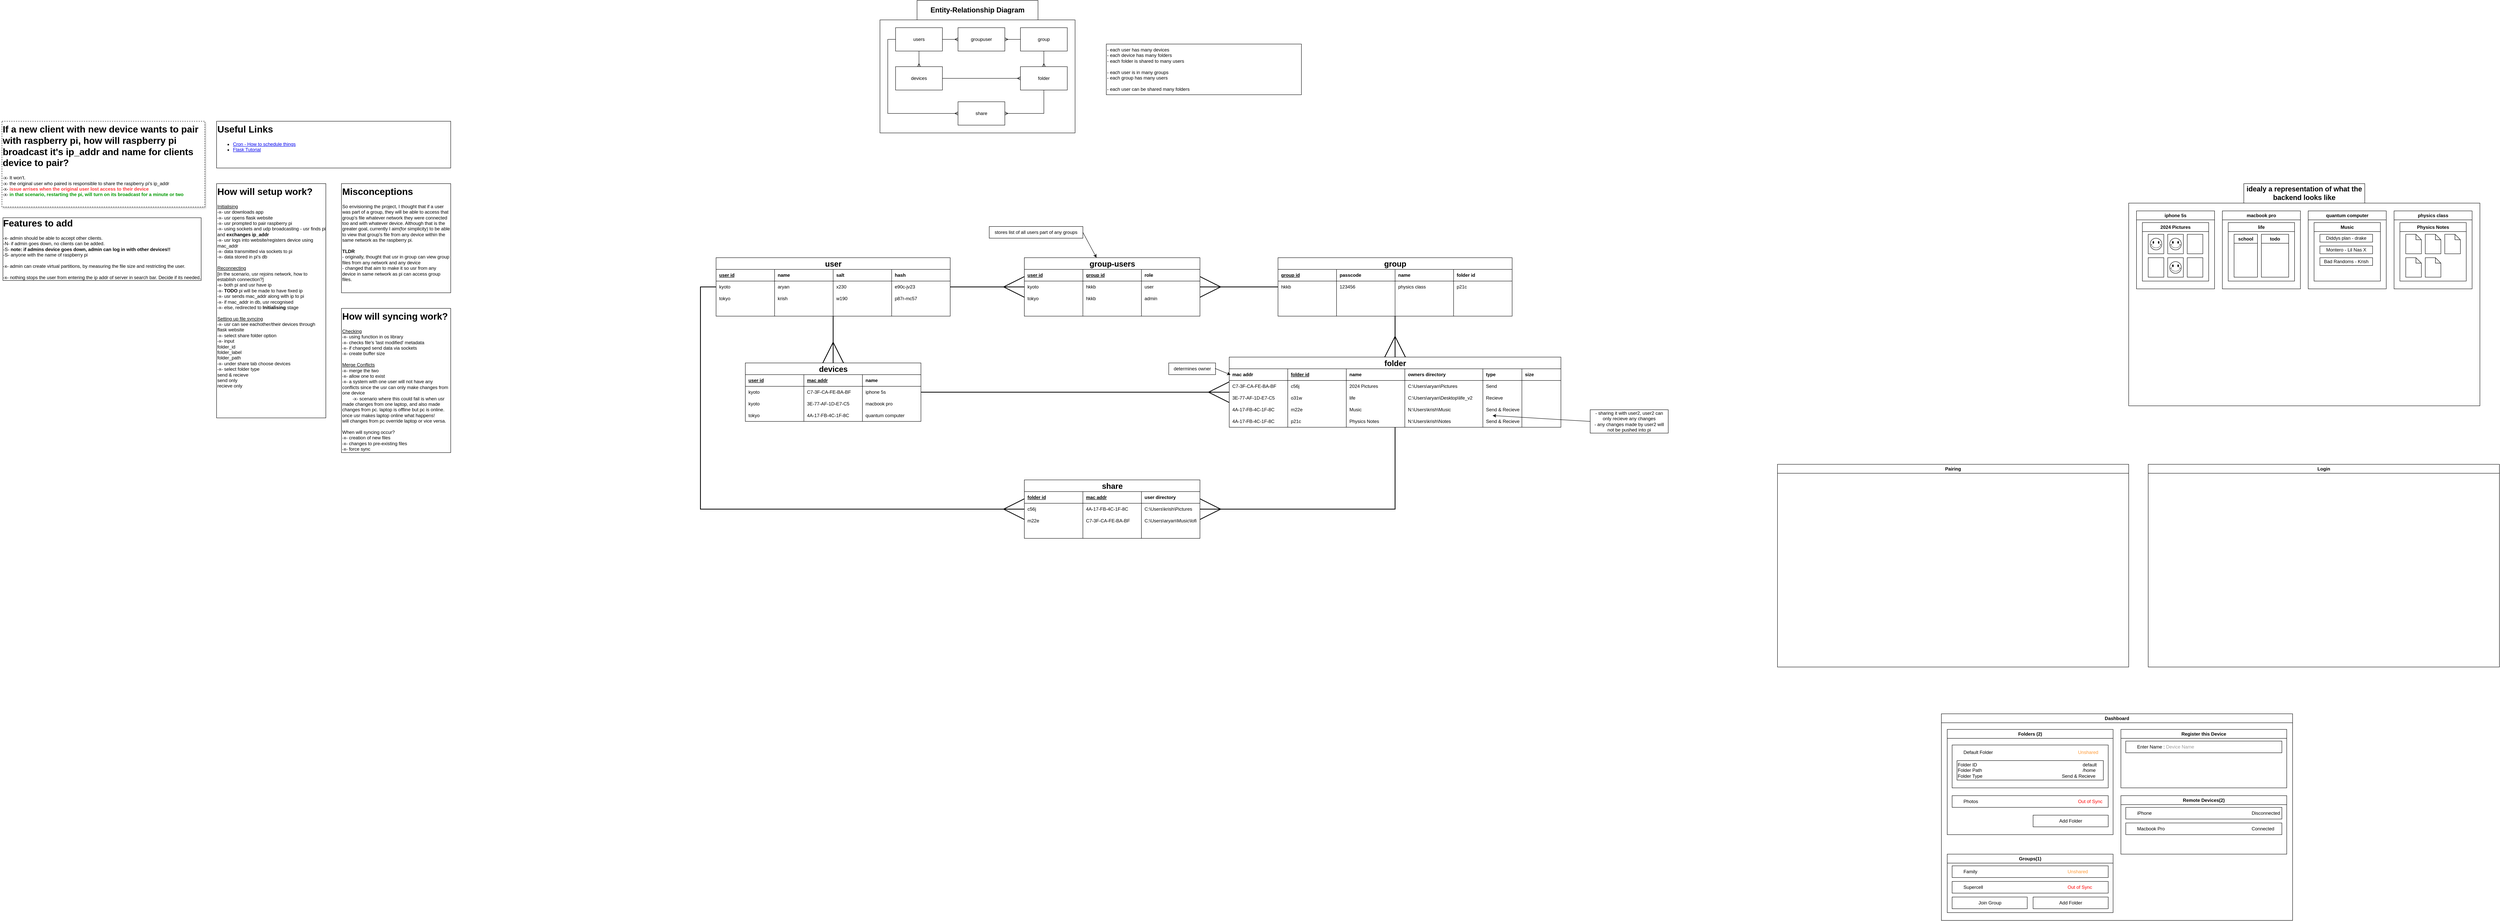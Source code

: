 <mxfile version="26.0.4">
  <diagram name="Page-1" id="ekimDS5NgHhW3DlAZh_F">
    <mxGraphModel dx="3324" dy="1245" grid="1" gridSize="10" guides="1" tooltips="1" connect="1" arrows="1" fold="1" page="0" pageScale="1" pageWidth="1169" pageHeight="827" background="none" math="0" shadow="0">
      <root>
        <mxCell id="0" />
        <mxCell id="1" parent="0" />
        <mxCell id="yCGKUtqAQL4sus2Y5JjS-1" style="edgeStyle=orthogonalEdgeStyle;rounded=0;orthogonalLoop=1;jettySize=auto;html=1;entryX=0.5;entryY=0;entryDx=0;entryDy=0;endArrow=ERmany;endFill=0;swimlaneLine=1;strokeColor=default;shadow=0;" parent="1" source="yCGKUtqAQL4sus2Y5JjS-3" target="yCGKUtqAQL4sus2Y5JjS-5" edge="1">
          <mxGeometry relative="1" as="geometry" />
        </mxCell>
        <mxCell id="yCGKUtqAQL4sus2Y5JjS-2" style="edgeStyle=orthogonalEdgeStyle;rounded=0;orthogonalLoop=1;jettySize=auto;html=1;exitX=0;exitY=0.5;exitDx=0;exitDy=0;entryX=0;entryY=0.5;entryDx=0;entryDy=0;endArrow=ERmany;endFill=0;swimlaneLine=1;strokeColor=default;shadow=0;" parent="1" source="yCGKUtqAQL4sus2Y5JjS-3" target="yCGKUtqAQL4sus2Y5JjS-11" edge="1">
          <mxGeometry relative="1" as="geometry" />
        </mxCell>
        <mxCell id="yCGKUtqAQL4sus2Y5JjS-3" value="users" style="rounded=0;whiteSpace=wrap;html=1;swimlaneLine=1;strokeColor=default;shadow=0;" parent="1" vertex="1">
          <mxGeometry x="100" y="-200" width="120" height="60" as="geometry" />
        </mxCell>
        <mxCell id="yCGKUtqAQL4sus2Y5JjS-4" style="edgeStyle=orthogonalEdgeStyle;rounded=0;orthogonalLoop=1;jettySize=auto;html=1;entryX=0;entryY=0.5;entryDx=0;entryDy=0;endArrow=ERmany;endFill=0;swimlaneLine=1;strokeColor=default;shadow=0;" parent="1" source="yCGKUtqAQL4sus2Y5JjS-5" target="yCGKUtqAQL4sus2Y5JjS-10" edge="1">
          <mxGeometry relative="1" as="geometry" />
        </mxCell>
        <mxCell id="yCGKUtqAQL4sus2Y5JjS-5" value="devices" style="rounded=0;whiteSpace=wrap;html=1;swimlaneLine=1;strokeColor=default;shadow=0;" parent="1" vertex="1">
          <mxGeometry x="100" y="-100" width="120" height="60" as="geometry" />
        </mxCell>
        <mxCell id="yCGKUtqAQL4sus2Y5JjS-6" value="groupuser" style="rounded=0;whiteSpace=wrap;html=1;swimlaneLine=1;strokeColor=default;shadow=0;" parent="1" vertex="1">
          <mxGeometry x="260" y="-200" width="120" height="60" as="geometry" />
        </mxCell>
        <mxCell id="yCGKUtqAQL4sus2Y5JjS-7" style="edgeStyle=orthogonalEdgeStyle;rounded=0;orthogonalLoop=1;jettySize=auto;html=1;entryX=0.5;entryY=0;entryDx=0;entryDy=0;endArrow=ERmany;endFill=0;swimlaneLine=1;strokeColor=default;shadow=0;" parent="1" source="yCGKUtqAQL4sus2Y5JjS-8" target="yCGKUtqAQL4sus2Y5JjS-10" edge="1">
          <mxGeometry relative="1" as="geometry" />
        </mxCell>
        <mxCell id="yCGKUtqAQL4sus2Y5JjS-8" value="group" style="rounded=0;whiteSpace=wrap;html=1;swimlaneLine=1;strokeColor=default;shadow=0;" parent="1" vertex="1">
          <mxGeometry x="420" y="-200" width="120" height="60" as="geometry" />
        </mxCell>
        <mxCell id="yCGKUtqAQL4sus2Y5JjS-9" style="edgeStyle=orthogonalEdgeStyle;rounded=0;orthogonalLoop=1;jettySize=auto;html=1;entryX=1;entryY=0.5;entryDx=0;entryDy=0;endArrow=ERmany;endFill=0;swimlaneLine=1;strokeColor=default;shadow=0;" parent="1" source="yCGKUtqAQL4sus2Y5JjS-10" target="yCGKUtqAQL4sus2Y5JjS-11" edge="1">
          <mxGeometry relative="1" as="geometry">
            <Array as="points">
              <mxPoint x="480" y="20" />
            </Array>
          </mxGeometry>
        </mxCell>
        <mxCell id="yCGKUtqAQL4sus2Y5JjS-10" value="folder" style="rounded=0;whiteSpace=wrap;html=1;swimlaneLine=1;strokeColor=default;shadow=0;" parent="1" vertex="1">
          <mxGeometry x="420" y="-100" width="120" height="60" as="geometry" />
        </mxCell>
        <mxCell id="yCGKUtqAQL4sus2Y5JjS-11" value="share" style="rounded=0;whiteSpace=wrap;html=1;swimlaneLine=1;strokeColor=default;shadow=0;" parent="1" vertex="1">
          <mxGeometry x="260" y="-10" width="120" height="60" as="geometry" />
        </mxCell>
        <mxCell id="yCGKUtqAQL4sus2Y5JjS-12" value="" style="edgeStyle=entityRelationEdgeStyle;fontSize=12;html=1;endArrow=ERmany;rounded=0;exitX=1;exitY=0.5;exitDx=0;exitDy=0;entryX=0;entryY=0.5;entryDx=0;entryDy=0;swimlaneLine=1;strokeColor=default;shadow=0;" parent="1" source="yCGKUtqAQL4sus2Y5JjS-3" target="yCGKUtqAQL4sus2Y5JjS-6" edge="1">
          <mxGeometry width="100" height="100" relative="1" as="geometry">
            <mxPoint x="275" y="-60" as="sourcePoint" />
            <mxPoint x="375" y="-160" as="targetPoint" />
            <Array as="points">
              <mxPoint x="220" y="-170" />
            </Array>
          </mxGeometry>
        </mxCell>
        <mxCell id="yCGKUtqAQL4sus2Y5JjS-13" value="" style="edgeStyle=entityRelationEdgeStyle;fontSize=12;html=1;endArrow=ERmany;rounded=0;strokeColor=default;curved=0;shadow=0;flowAnimation=0;jumpStyle=none;comic=0;entryX=1;entryY=0.5;entryDx=0;entryDy=0;swimlaneLine=1;" parent="1" source="yCGKUtqAQL4sus2Y5JjS-8" target="yCGKUtqAQL4sus2Y5JjS-6" edge="1">
          <mxGeometry width="100" height="100" relative="1" as="geometry">
            <mxPoint x="150" y="-30" as="sourcePoint" />
            <mxPoint x="50" y="70" as="targetPoint" />
          </mxGeometry>
        </mxCell>
        <mxCell id="yCGKUtqAQL4sus2Y5JjS-14" value="" style="rounded=0;whiteSpace=wrap;html=1;fillColor=none;swimlaneLine=1;strokeColor=default;shadow=0;" parent="1" vertex="1">
          <mxGeometry x="60" y="-220" width="500" height="290" as="geometry" />
        </mxCell>
        <mxCell id="yCGKUtqAQL4sus2Y5JjS-15" value="&lt;div align=&quot;left&quot;&gt;- each user has many devices&lt;/div&gt;&lt;div align=&quot;left&quot;&gt;- each device has many folders&lt;/div&gt;&lt;div align=&quot;left&quot;&gt;- each folder is shared to many users&lt;/div&gt;&lt;div align=&quot;left&quot;&gt;&lt;br&gt;&lt;/div&gt;&lt;div align=&quot;left&quot;&gt;- each user is in many groups&lt;/div&gt;&lt;div align=&quot;left&quot;&gt;- each group has many users&lt;/div&gt;&lt;div align=&quot;left&quot;&gt;&lt;br&gt;&lt;/div&gt;&lt;div align=&quot;left&quot;&gt;- each user can be shared many folders&lt;br&gt;&lt;/div&gt;" style="text;html=1;align=left;verticalAlign=middle;whiteSpace=wrap;rounded=0;swimlaneLine=1;strokeColor=default;shadow=0;" parent="1" vertex="1">
          <mxGeometry x="640" y="-158" width="500" height="130" as="geometry" />
        </mxCell>
        <mxCell id="MbVPeow9jD_4vrdPA5OP-10" style="edgeStyle=none;curved=1;rounded=0;orthogonalLoop=1;jettySize=auto;html=1;entryX=0.5;entryY=0;entryDx=0;entryDy=0;fontSize=12;startSize=8;endSize=50;endArrow=ERmany;endFill=0;strokeWidth=2;" parent="1" source="yCGKUtqAQL4sus2Y5JjS-16" target="yCGKUtqAQL4sus2Y5JjS-37" edge="1">
          <mxGeometry relative="1" as="geometry" />
        </mxCell>
        <mxCell id="yCGKUtqAQL4sus2Y5JjS-16" value="&lt;font style=&quot;font-size: 20px;&quot;&gt;user&lt;/font&gt;" style="shape=table;startSize=30;container=1;collapsible=1;childLayout=tableLayout;fixedRows=1;rowLines=0;fontStyle=1;align=center;resizeLast=1;html=1;rounded=0;swimlaneLine=1;strokeColor=default;shadow=0;" parent="1" vertex="1">
          <mxGeometry x="-360" y="390" width="600" height="150" as="geometry" />
        </mxCell>
        <mxCell id="yCGKUtqAQL4sus2Y5JjS-17" value="" style="shape=tableRow;horizontal=0;startSize=0;swimlaneHead=0;swimlaneBody=0;fillColor=none;collapsible=0;dropTarget=0;points=[[0,0.5],[1,0.5]];portConstraint=eastwest;top=0;left=0;right=0;bottom=1;rounded=0;fontStyle=0;swimlaneLine=1;strokeColor=default;shadow=0;" parent="yCGKUtqAQL4sus2Y5JjS-16" vertex="1">
          <mxGeometry y="30" width="600" height="30" as="geometry" />
        </mxCell>
        <mxCell id="yCGKUtqAQL4sus2Y5JjS-18" value="&lt;u&gt;&lt;span&gt;user id&lt;/span&gt;&lt;/u&gt;" style="shape=partialRectangle;connectable=0;fillColor=none;top=0;left=0;bottom=0;right=0;align=left;spacingLeft=6;fontStyle=1;overflow=hidden;whiteSpace=wrap;html=1;rounded=0;swimlaneLine=1;strokeColor=default;shadow=0;" parent="yCGKUtqAQL4sus2Y5JjS-17" vertex="1">
          <mxGeometry width="150" height="30" as="geometry">
            <mxRectangle width="150" height="30" as="alternateBounds" />
          </mxGeometry>
        </mxCell>
        <mxCell id="yCGKUtqAQL4sus2Y5JjS-19" value="name" style="shape=partialRectangle;connectable=0;fillColor=none;top=0;left=0;bottom=0;right=0;align=left;spacingLeft=6;fontStyle=1;overflow=hidden;whiteSpace=wrap;html=1;rounded=0;swimlaneLine=1;strokeColor=default;shadow=0;" parent="yCGKUtqAQL4sus2Y5JjS-17" vertex="1">
          <mxGeometry x="150" width="150" height="30" as="geometry">
            <mxRectangle width="150" height="30" as="alternateBounds" />
          </mxGeometry>
        </mxCell>
        <mxCell id="yCGKUtqAQL4sus2Y5JjS-20" value="salt" style="shape=partialRectangle;connectable=0;fillColor=none;top=0;left=0;bottom=0;right=0;align=left;spacingLeft=6;fontStyle=1;overflow=hidden;whiteSpace=wrap;html=1;rounded=0;swimlaneLine=1;strokeColor=default;shadow=0;" parent="yCGKUtqAQL4sus2Y5JjS-17" vertex="1">
          <mxGeometry x="300" width="150" height="30" as="geometry">
            <mxRectangle width="150" height="30" as="alternateBounds" />
          </mxGeometry>
        </mxCell>
        <mxCell id="yCGKUtqAQL4sus2Y5JjS-21" value="hash" style="shape=partialRectangle;connectable=0;fillColor=none;top=0;left=0;bottom=0;right=0;align=left;spacingLeft=6;fontStyle=1;overflow=hidden;whiteSpace=wrap;html=1;rounded=0;swimlaneLine=1;strokeColor=default;shadow=0;" parent="yCGKUtqAQL4sus2Y5JjS-17" vertex="1">
          <mxGeometry x="450" width="150" height="30" as="geometry">
            <mxRectangle width="150" height="30" as="alternateBounds" />
          </mxGeometry>
        </mxCell>
        <mxCell id="yCGKUtqAQL4sus2Y5JjS-22" value="" style="shape=tableRow;horizontal=0;startSize=0;swimlaneHead=0;swimlaneBody=0;fillColor=none;collapsible=0;dropTarget=0;points=[[0,0.5],[1,0.5]];portConstraint=eastwest;top=0;left=0;right=0;bottom=0;rounded=0;fontStyle=0;swimlaneLine=1;strokeColor=default;shadow=0;" parent="yCGKUtqAQL4sus2Y5JjS-16" vertex="1">
          <mxGeometry y="60" width="600" height="30" as="geometry" />
        </mxCell>
        <mxCell id="yCGKUtqAQL4sus2Y5JjS-23" value="kyoto" style="shape=partialRectangle;connectable=0;fillColor=none;top=0;left=0;bottom=0;right=0;align=left;spacingLeft=6;overflow=hidden;whiteSpace=wrap;html=1;rounded=0;fontStyle=0;swimlaneLine=1;strokeColor=default;shadow=0;" parent="yCGKUtqAQL4sus2Y5JjS-22" vertex="1">
          <mxGeometry width="150" height="30" as="geometry">
            <mxRectangle width="150" height="30" as="alternateBounds" />
          </mxGeometry>
        </mxCell>
        <mxCell id="yCGKUtqAQL4sus2Y5JjS-24" value="aryan" style="shape=partialRectangle;connectable=0;fillColor=none;top=0;left=0;bottom=0;right=0;align=left;spacingLeft=6;overflow=hidden;whiteSpace=wrap;html=1;rounded=0;fontStyle=0;swimlaneLine=1;strokeColor=default;shadow=0;" parent="yCGKUtqAQL4sus2Y5JjS-22" vertex="1">
          <mxGeometry x="150" width="150" height="30" as="geometry">
            <mxRectangle width="150" height="30" as="alternateBounds" />
          </mxGeometry>
        </mxCell>
        <mxCell id="yCGKUtqAQL4sus2Y5JjS-25" value="x230" style="shape=partialRectangle;connectable=0;fillColor=none;top=0;left=0;bottom=0;right=0;align=left;spacingLeft=6;overflow=hidden;whiteSpace=wrap;html=1;rounded=0;fontStyle=0;swimlaneLine=1;strokeColor=default;shadow=0;" parent="yCGKUtqAQL4sus2Y5JjS-22" vertex="1">
          <mxGeometry x="300" width="150" height="30" as="geometry">
            <mxRectangle width="150" height="30" as="alternateBounds" />
          </mxGeometry>
        </mxCell>
        <mxCell id="yCGKUtqAQL4sus2Y5JjS-26" value="e90c-jv23" style="shape=partialRectangle;connectable=0;fillColor=none;top=0;left=0;bottom=0;right=0;align=left;spacingLeft=6;overflow=hidden;whiteSpace=wrap;html=1;rounded=0;fontStyle=0;swimlaneLine=1;strokeColor=default;shadow=0;" parent="yCGKUtqAQL4sus2Y5JjS-22" vertex="1">
          <mxGeometry x="450" width="150" height="30" as="geometry">
            <mxRectangle width="150" height="30" as="alternateBounds" />
          </mxGeometry>
        </mxCell>
        <mxCell id="yCGKUtqAQL4sus2Y5JjS-27" value="" style="shape=tableRow;horizontal=0;startSize=0;swimlaneHead=0;swimlaneBody=0;fillColor=none;collapsible=0;dropTarget=0;points=[[0,0.5],[1,0.5]];portConstraint=eastwest;top=0;left=0;right=0;bottom=0;rounded=0;fontStyle=0;swimlaneLine=1;strokeColor=default;shadow=0;" parent="yCGKUtqAQL4sus2Y5JjS-16" vertex="1">
          <mxGeometry y="90" width="600" height="30" as="geometry" />
        </mxCell>
        <mxCell id="yCGKUtqAQL4sus2Y5JjS-28" value="tokyo" style="shape=partialRectangle;connectable=0;fillColor=none;top=0;left=0;bottom=0;right=0;align=left;spacingLeft=6;overflow=hidden;whiteSpace=wrap;html=1;rounded=0;fontStyle=0;swimlaneLine=1;strokeColor=default;shadow=0;" parent="yCGKUtqAQL4sus2Y5JjS-27" vertex="1">
          <mxGeometry width="150" height="30" as="geometry">
            <mxRectangle width="150" height="30" as="alternateBounds" />
          </mxGeometry>
        </mxCell>
        <mxCell id="yCGKUtqAQL4sus2Y5JjS-29" value="krish" style="shape=partialRectangle;connectable=0;fillColor=none;top=0;left=0;bottom=0;right=0;align=left;spacingLeft=6;overflow=hidden;whiteSpace=wrap;html=1;rounded=0;fontStyle=0;swimlaneLine=1;strokeColor=default;shadow=0;" parent="yCGKUtqAQL4sus2Y5JjS-27" vertex="1">
          <mxGeometry x="150" width="150" height="30" as="geometry">
            <mxRectangle width="150" height="30" as="alternateBounds" />
          </mxGeometry>
        </mxCell>
        <mxCell id="yCGKUtqAQL4sus2Y5JjS-30" value="w190" style="shape=partialRectangle;connectable=0;fillColor=none;top=0;left=0;bottom=0;right=0;align=left;spacingLeft=6;overflow=hidden;whiteSpace=wrap;html=1;rounded=0;fontStyle=0;swimlaneLine=1;strokeColor=default;shadow=0;" parent="yCGKUtqAQL4sus2Y5JjS-27" vertex="1">
          <mxGeometry x="300" width="150" height="30" as="geometry">
            <mxRectangle width="150" height="30" as="alternateBounds" />
          </mxGeometry>
        </mxCell>
        <mxCell id="yCGKUtqAQL4sus2Y5JjS-31" value="p87r-mc57" style="shape=partialRectangle;connectable=0;fillColor=none;top=0;left=0;bottom=0;right=0;align=left;spacingLeft=6;overflow=hidden;whiteSpace=wrap;html=1;rounded=0;fontStyle=0;swimlaneLine=1;strokeColor=default;shadow=0;" parent="yCGKUtqAQL4sus2Y5JjS-27" vertex="1">
          <mxGeometry x="450" width="150" height="30" as="geometry">
            <mxRectangle width="150" height="30" as="alternateBounds" />
          </mxGeometry>
        </mxCell>
        <mxCell id="yCGKUtqAQL4sus2Y5JjS-32" value="" style="shape=tableRow;horizontal=0;startSize=0;swimlaneHead=0;swimlaneBody=0;fillColor=none;collapsible=0;dropTarget=0;points=[[0,0.5],[1,0.5]];portConstraint=eastwest;top=0;left=0;right=0;bottom=0;rounded=0;fontStyle=0;swimlaneLine=1;strokeColor=default;shadow=0;" parent="yCGKUtqAQL4sus2Y5JjS-16" vertex="1">
          <mxGeometry y="120" width="600" height="30" as="geometry" />
        </mxCell>
        <mxCell id="yCGKUtqAQL4sus2Y5JjS-33" style="shape=partialRectangle;connectable=0;fillColor=none;top=0;left=0;bottom=0;right=0;align=left;spacingLeft=6;overflow=hidden;whiteSpace=wrap;html=1;rounded=0;fontStyle=0;swimlaneLine=1;strokeColor=default;shadow=0;" parent="yCGKUtqAQL4sus2Y5JjS-32" vertex="1">
          <mxGeometry width="150" height="30" as="geometry">
            <mxRectangle width="150" height="30" as="alternateBounds" />
          </mxGeometry>
        </mxCell>
        <mxCell id="yCGKUtqAQL4sus2Y5JjS-34" style="shape=partialRectangle;connectable=0;fillColor=none;top=0;left=0;bottom=0;right=0;align=left;spacingLeft=6;overflow=hidden;whiteSpace=wrap;html=1;rounded=0;fontStyle=0;swimlaneLine=1;strokeColor=default;shadow=0;" parent="yCGKUtqAQL4sus2Y5JjS-32" vertex="1">
          <mxGeometry x="150" width="150" height="30" as="geometry">
            <mxRectangle width="150" height="30" as="alternateBounds" />
          </mxGeometry>
        </mxCell>
        <mxCell id="yCGKUtqAQL4sus2Y5JjS-35" style="shape=partialRectangle;connectable=0;fillColor=none;top=0;left=0;bottom=0;right=0;align=left;spacingLeft=6;overflow=hidden;whiteSpace=wrap;html=1;rounded=0;fontStyle=0;swimlaneLine=1;strokeColor=default;shadow=0;" parent="yCGKUtqAQL4sus2Y5JjS-32" vertex="1">
          <mxGeometry x="300" width="150" height="30" as="geometry">
            <mxRectangle width="150" height="30" as="alternateBounds" />
          </mxGeometry>
        </mxCell>
        <mxCell id="yCGKUtqAQL4sus2Y5JjS-36" style="shape=partialRectangle;connectable=0;fillColor=none;top=0;left=0;bottom=0;right=0;align=left;spacingLeft=6;overflow=hidden;whiteSpace=wrap;html=1;rounded=0;fontStyle=0;swimlaneLine=1;strokeColor=default;shadow=0;" parent="yCGKUtqAQL4sus2Y5JjS-32" vertex="1">
          <mxGeometry x="450" width="150" height="30" as="geometry">
            <mxRectangle width="150" height="30" as="alternateBounds" />
          </mxGeometry>
        </mxCell>
        <mxCell id="yCGKUtqAQL4sus2Y5JjS-37" value="&lt;font style=&quot;font-size: 20px;&quot;&gt;devices&lt;/font&gt;" style="shape=table;startSize=30;container=1;collapsible=1;childLayout=tableLayout;fixedRows=1;rowLines=0;fontStyle=1;align=center;resizeLast=1;html=1;rounded=0;swimlaneLine=1;strokeColor=default;shadow=0;" parent="1" vertex="1">
          <mxGeometry x="-285" y="660" width="450" height="150" as="geometry" />
        </mxCell>
        <mxCell id="yCGKUtqAQL4sus2Y5JjS-38" value="" style="shape=tableRow;horizontal=0;startSize=0;swimlaneHead=0;swimlaneBody=0;fillColor=none;collapsible=0;dropTarget=0;points=[[0,0.5],[1,0.5]];portConstraint=eastwest;top=0;left=0;right=0;bottom=1;rounded=0;fontStyle=0;swimlaneLine=1;strokeColor=default;shadow=0;" parent="yCGKUtqAQL4sus2Y5JjS-37" vertex="1">
          <mxGeometry y="30" width="450" height="30" as="geometry" />
        </mxCell>
        <mxCell id="yCGKUtqAQL4sus2Y5JjS-39" value="&lt;u&gt;user id&lt;/u&gt;" style="shape=partialRectangle;connectable=0;fillColor=none;top=0;left=0;bottom=0;right=0;align=left;spacingLeft=6;fontStyle=1;overflow=hidden;whiteSpace=wrap;html=1;rounded=0;swimlaneLine=1;strokeColor=default;shadow=0;" parent="yCGKUtqAQL4sus2Y5JjS-38" vertex="1">
          <mxGeometry width="150" height="30" as="geometry">
            <mxRectangle width="150" height="30" as="alternateBounds" />
          </mxGeometry>
        </mxCell>
        <mxCell id="yCGKUtqAQL4sus2Y5JjS-40" value="&lt;u&gt;mac addr&lt;/u&gt;" style="shape=partialRectangle;connectable=0;fillColor=none;top=0;left=0;bottom=0;right=0;align=left;spacingLeft=6;fontStyle=1;overflow=hidden;whiteSpace=wrap;html=1;rounded=0;swimlaneLine=1;strokeColor=default;shadow=0;" parent="yCGKUtqAQL4sus2Y5JjS-38" vertex="1">
          <mxGeometry x="150" width="150" height="30" as="geometry">
            <mxRectangle width="150" height="30" as="alternateBounds" />
          </mxGeometry>
        </mxCell>
        <mxCell id="yCGKUtqAQL4sus2Y5JjS-120" value="name" style="shape=partialRectangle;connectable=0;fillColor=none;top=0;left=0;bottom=0;right=0;align=left;spacingLeft=6;fontStyle=1;overflow=hidden;whiteSpace=wrap;html=1;rounded=0;swimlaneLine=1;strokeColor=default;shadow=0;" parent="yCGKUtqAQL4sus2Y5JjS-38" vertex="1">
          <mxGeometry x="300" width="150" height="30" as="geometry">
            <mxRectangle width="150" height="30" as="alternateBounds" />
          </mxGeometry>
        </mxCell>
        <mxCell id="yCGKUtqAQL4sus2Y5JjS-41" value="" style="shape=tableRow;horizontal=0;startSize=0;swimlaneHead=0;swimlaneBody=0;fillColor=none;collapsible=0;dropTarget=0;points=[[0,0.5],[1,0.5]];portConstraint=eastwest;top=0;left=0;right=0;bottom=0;rounded=0;fontStyle=0;swimlaneLine=1;strokeColor=default;shadow=0;" parent="yCGKUtqAQL4sus2Y5JjS-37" vertex="1">
          <mxGeometry y="60" width="450" height="30" as="geometry" />
        </mxCell>
        <mxCell id="yCGKUtqAQL4sus2Y5JjS-42" value="kyoto" style="shape=partialRectangle;connectable=0;fillColor=none;top=0;left=0;bottom=0;right=0;align=left;spacingLeft=6;overflow=hidden;whiteSpace=wrap;html=1;rounded=0;fontStyle=0;swimlaneLine=1;strokeColor=default;shadow=0;" parent="yCGKUtqAQL4sus2Y5JjS-41" vertex="1">
          <mxGeometry width="150" height="30" as="geometry">
            <mxRectangle width="150" height="30" as="alternateBounds" />
          </mxGeometry>
        </mxCell>
        <mxCell id="yCGKUtqAQL4sus2Y5JjS-43" value="C7-3F-CA-FE-BA-BF" style="shape=partialRectangle;connectable=0;fillColor=none;top=0;left=0;bottom=0;right=0;align=left;spacingLeft=6;overflow=hidden;whiteSpace=wrap;html=1;rounded=0;fontStyle=0;swimlaneLine=1;strokeColor=default;shadow=0;" parent="yCGKUtqAQL4sus2Y5JjS-41" vertex="1">
          <mxGeometry x="150" width="150" height="30" as="geometry">
            <mxRectangle width="150" height="30" as="alternateBounds" />
          </mxGeometry>
        </mxCell>
        <mxCell id="yCGKUtqAQL4sus2Y5JjS-121" value="iphone 5s" style="shape=partialRectangle;connectable=0;fillColor=none;top=0;left=0;bottom=0;right=0;align=left;spacingLeft=6;overflow=hidden;whiteSpace=wrap;html=1;rounded=0;fontStyle=0;swimlaneLine=1;strokeColor=default;shadow=0;" parent="yCGKUtqAQL4sus2Y5JjS-41" vertex="1">
          <mxGeometry x="300" width="150" height="30" as="geometry">
            <mxRectangle width="150" height="30" as="alternateBounds" />
          </mxGeometry>
        </mxCell>
        <mxCell id="yCGKUtqAQL4sus2Y5JjS-44" value="" style="shape=tableRow;horizontal=0;startSize=0;swimlaneHead=0;swimlaneBody=0;fillColor=none;collapsible=0;dropTarget=0;points=[[0,0.5],[1,0.5]];portConstraint=eastwest;top=0;left=0;right=0;bottom=0;rounded=0;fontStyle=0;swimlaneLine=1;strokeColor=default;shadow=0;" parent="yCGKUtqAQL4sus2Y5JjS-37" vertex="1">
          <mxGeometry y="90" width="450" height="30" as="geometry" />
        </mxCell>
        <mxCell id="yCGKUtqAQL4sus2Y5JjS-45" value="kyoto" style="shape=partialRectangle;connectable=0;fillColor=none;top=0;left=0;bottom=0;right=0;align=left;spacingLeft=6;overflow=hidden;whiteSpace=wrap;html=1;rounded=0;fontStyle=0;swimlaneLine=1;strokeColor=default;shadow=0;" parent="yCGKUtqAQL4sus2Y5JjS-44" vertex="1">
          <mxGeometry width="150" height="30" as="geometry">
            <mxRectangle width="150" height="30" as="alternateBounds" />
          </mxGeometry>
        </mxCell>
        <mxCell id="yCGKUtqAQL4sus2Y5JjS-46" value="3E-77-AF-1D-E7-C5" style="shape=partialRectangle;connectable=0;fillColor=none;top=0;left=0;bottom=0;right=0;align=left;spacingLeft=6;overflow=hidden;whiteSpace=wrap;html=1;rounded=0;fontStyle=0;swimlaneLine=1;strokeColor=default;shadow=0;" parent="yCGKUtqAQL4sus2Y5JjS-44" vertex="1">
          <mxGeometry x="150" width="150" height="30" as="geometry">
            <mxRectangle width="150" height="30" as="alternateBounds" />
          </mxGeometry>
        </mxCell>
        <mxCell id="yCGKUtqAQL4sus2Y5JjS-122" value="macbook pro" style="shape=partialRectangle;connectable=0;fillColor=none;top=0;left=0;bottom=0;right=0;align=left;spacingLeft=6;overflow=hidden;whiteSpace=wrap;html=1;rounded=0;fontStyle=0;swimlaneLine=1;strokeColor=default;shadow=0;" parent="yCGKUtqAQL4sus2Y5JjS-44" vertex="1">
          <mxGeometry x="300" width="150" height="30" as="geometry">
            <mxRectangle width="150" height="30" as="alternateBounds" />
          </mxGeometry>
        </mxCell>
        <mxCell id="yCGKUtqAQL4sus2Y5JjS-47" value="" style="shape=tableRow;horizontal=0;startSize=0;swimlaneHead=0;swimlaneBody=0;fillColor=none;collapsible=0;dropTarget=0;points=[[0,0.5],[1,0.5]];portConstraint=eastwest;top=0;left=0;right=0;bottom=0;rounded=0;fontStyle=0;swimlaneLine=1;strokeColor=default;shadow=0;" parent="yCGKUtqAQL4sus2Y5JjS-37" vertex="1">
          <mxGeometry y="120" width="450" height="30" as="geometry" />
        </mxCell>
        <mxCell id="yCGKUtqAQL4sus2Y5JjS-48" value="tokyo" style="shape=partialRectangle;connectable=0;fillColor=none;top=0;left=0;bottom=0;right=0;align=left;spacingLeft=6;overflow=hidden;whiteSpace=wrap;html=1;rounded=0;fontStyle=0;swimlaneLine=1;strokeColor=default;shadow=0;" parent="yCGKUtqAQL4sus2Y5JjS-47" vertex="1">
          <mxGeometry width="150" height="30" as="geometry">
            <mxRectangle width="150" height="30" as="alternateBounds" />
          </mxGeometry>
        </mxCell>
        <mxCell id="yCGKUtqAQL4sus2Y5JjS-49" value="4A-17-FB-4C-1F-8C" style="shape=partialRectangle;connectable=0;fillColor=none;top=0;left=0;bottom=0;right=0;align=left;spacingLeft=6;overflow=hidden;whiteSpace=wrap;html=1;rounded=0;fontStyle=0;swimlaneLine=1;strokeColor=default;shadow=0;" parent="yCGKUtqAQL4sus2Y5JjS-47" vertex="1">
          <mxGeometry x="150" width="150" height="30" as="geometry">
            <mxRectangle width="150" height="30" as="alternateBounds" />
          </mxGeometry>
        </mxCell>
        <mxCell id="yCGKUtqAQL4sus2Y5JjS-123" value="quantum computer" style="shape=partialRectangle;connectable=0;fillColor=none;top=0;left=0;bottom=0;right=0;align=left;spacingLeft=6;overflow=hidden;whiteSpace=wrap;html=1;rounded=0;fontStyle=0;swimlaneLine=1;strokeColor=default;shadow=0;" parent="yCGKUtqAQL4sus2Y5JjS-47" vertex="1">
          <mxGeometry x="300" width="150" height="30" as="geometry">
            <mxRectangle width="150" height="30" as="alternateBounds" />
          </mxGeometry>
        </mxCell>
        <mxCell id="MbVPeow9jD_4vrdPA5OP-9" style="edgeStyle=none;curved=0;rounded=0;orthogonalLoop=1;jettySize=auto;html=1;entryX=1;entryY=0.5;entryDx=0;entryDy=0;fontSize=12;startSize=8;endSize=50;endArrow=ERmany;endFill=0;strokeWidth=2;" parent="1" source="yCGKUtqAQL4sus2Y5JjS-50" target="yCGKUtqAQL4sus2Y5JjS-72" edge="1">
          <mxGeometry relative="1" as="geometry">
            <Array as="points">
              <mxPoint x="1380" y="1035" />
            </Array>
          </mxGeometry>
        </mxCell>
        <mxCell id="MbVPeow9jD_4vrdPA5OP-13" style="edgeStyle=none;curved=1;rounded=0;orthogonalLoop=1;jettySize=auto;html=1;entryX=1;entryY=0.5;entryDx=0;entryDy=0;fontSize=12;startSize=50;endSize=8;startArrow=ERmany;startFill=0;endArrow=none;endFill=0;strokeWidth=2;" parent="1" source="yCGKUtqAQL4sus2Y5JjS-50" target="yCGKUtqAQL4sus2Y5JjS-41" edge="1">
          <mxGeometry relative="1" as="geometry" />
        </mxCell>
        <mxCell id="yCGKUtqAQL4sus2Y5JjS-50" value="&lt;font style=&quot;font-size: 20px;&quot;&gt;folder&lt;/font&gt;" style="shape=table;startSize=30;container=1;collapsible=1;childLayout=tableLayout;fixedRows=1;rowLines=0;fontStyle=1;align=center;resizeLast=1;html=1;rounded=0;swimlaneLine=1;strokeColor=default;shadow=0;" parent="1" vertex="1">
          <mxGeometry x="955" y="645" width="850.0" height="180" as="geometry" />
        </mxCell>
        <mxCell id="yCGKUtqAQL4sus2Y5JjS-51" value="" style="shape=tableRow;horizontal=0;startSize=0;swimlaneHead=0;swimlaneBody=0;fillColor=none;collapsible=0;dropTarget=0;points=[[0,0.5],[1,0.5]];portConstraint=eastwest;top=0;left=0;right=0;bottom=1;rounded=0;fontStyle=0;swimlaneLine=1;strokeColor=default;shadow=0;" parent="yCGKUtqAQL4sus2Y5JjS-50" vertex="1">
          <mxGeometry y="30" width="850.0" height="30" as="geometry" />
        </mxCell>
        <mxCell id="yCGKUtqAQL4sus2Y5JjS-124" value="mac addr" style="shape=partialRectangle;connectable=0;fillColor=none;top=0;left=0;bottom=0;right=0;align=left;spacingLeft=6;fontStyle=1;overflow=hidden;whiteSpace=wrap;html=1;rounded=0;swimlaneLine=1;strokeColor=default;shadow=0;" parent="yCGKUtqAQL4sus2Y5JjS-51" vertex="1">
          <mxGeometry width="150" height="30" as="geometry">
            <mxRectangle width="150" height="30" as="alternateBounds" />
          </mxGeometry>
        </mxCell>
        <mxCell id="yCGKUtqAQL4sus2Y5JjS-52" value="&lt;u&gt;folder id&lt;/u&gt;" style="shape=partialRectangle;connectable=0;fillColor=none;top=0;left=0;bottom=0;right=0;align=left;spacingLeft=6;fontStyle=1;overflow=hidden;whiteSpace=wrap;html=1;rounded=0;swimlaneLine=1;strokeColor=default;shadow=0;" parent="yCGKUtqAQL4sus2Y5JjS-51" vertex="1">
          <mxGeometry x="150" width="150" height="30" as="geometry">
            <mxRectangle width="150" height="30" as="alternateBounds" />
          </mxGeometry>
        </mxCell>
        <mxCell id="yCGKUtqAQL4sus2Y5JjS-158" value="name" style="shape=partialRectangle;connectable=0;fillColor=none;top=0;left=0;bottom=0;right=0;align=left;spacingLeft=6;fontStyle=1;overflow=hidden;whiteSpace=wrap;html=1;rounded=0;swimlaneLine=1;strokeColor=default;shadow=0;" parent="yCGKUtqAQL4sus2Y5JjS-51" vertex="1">
          <mxGeometry x="300" width="150" height="30" as="geometry">
            <mxRectangle width="150" height="30" as="alternateBounds" />
          </mxGeometry>
        </mxCell>
        <mxCell id="yCGKUtqAQL4sus2Y5JjS-53" value="owners directory" style="shape=partialRectangle;connectable=0;fillColor=none;top=0;left=0;bottom=0;right=0;align=left;spacingLeft=6;fontStyle=1;overflow=hidden;whiteSpace=wrap;html=1;rounded=0;swimlaneLine=1;strokeColor=default;shadow=0;" parent="yCGKUtqAQL4sus2Y5JjS-51" vertex="1">
          <mxGeometry x="450" width="200.0" height="30" as="geometry">
            <mxRectangle width="200.0" height="30" as="alternateBounds" />
          </mxGeometry>
        </mxCell>
        <mxCell id="yCGKUtqAQL4sus2Y5JjS-54" value="type" style="shape=partialRectangle;connectable=0;fillColor=none;top=0;left=0;bottom=0;right=0;align=left;spacingLeft=6;fontStyle=1;overflow=hidden;whiteSpace=wrap;html=1;rounded=0;swimlaneLine=1;strokeColor=default;shadow=0;" parent="yCGKUtqAQL4sus2Y5JjS-51" vertex="1">
          <mxGeometry x="650.0" width="100.0" height="30" as="geometry">
            <mxRectangle width="100.0" height="30" as="alternateBounds" />
          </mxGeometry>
        </mxCell>
        <mxCell id="x8dIpfl7mM12fi0Gu0mU-27" value="size" style="shape=partialRectangle;connectable=0;fillColor=none;top=0;left=0;bottom=0;right=0;align=left;spacingLeft=6;fontStyle=1;overflow=hidden;whiteSpace=wrap;html=1;rounded=0;swimlaneLine=1;strokeColor=default;shadow=0;" parent="yCGKUtqAQL4sus2Y5JjS-51" vertex="1">
          <mxGeometry x="750" width="100.0" height="30" as="geometry">
            <mxRectangle width="100.0" height="30" as="alternateBounds" />
          </mxGeometry>
        </mxCell>
        <mxCell id="yCGKUtqAQL4sus2Y5JjS-55" value="" style="shape=tableRow;horizontal=0;startSize=0;swimlaneHead=0;swimlaneBody=0;fillColor=none;collapsible=0;dropTarget=0;points=[[0,0.5],[1,0.5]];portConstraint=eastwest;top=0;left=0;right=0;bottom=0;rounded=0;fontStyle=0;swimlaneLine=1;strokeColor=default;shadow=0;" parent="yCGKUtqAQL4sus2Y5JjS-50" vertex="1">
          <mxGeometry y="60" width="850.0" height="30" as="geometry" />
        </mxCell>
        <mxCell id="yCGKUtqAQL4sus2Y5JjS-125" value="C7-3F-CA-FE-BA-BF" style="shape=partialRectangle;connectable=0;fillColor=none;top=0;left=0;bottom=0;right=0;align=left;spacingLeft=6;overflow=hidden;whiteSpace=wrap;html=1;rounded=0;fontStyle=0;swimlaneLine=1;strokeColor=default;shadow=0;" parent="yCGKUtqAQL4sus2Y5JjS-55" vertex="1">
          <mxGeometry width="150" height="30" as="geometry">
            <mxRectangle width="150" height="30" as="alternateBounds" />
          </mxGeometry>
        </mxCell>
        <mxCell id="yCGKUtqAQL4sus2Y5JjS-56" value="c56j" style="shape=partialRectangle;connectable=0;fillColor=none;top=0;left=0;bottom=0;right=0;align=left;spacingLeft=6;overflow=hidden;whiteSpace=wrap;html=1;rounded=0;fontStyle=0;swimlaneLine=1;strokeColor=default;shadow=0;" parent="yCGKUtqAQL4sus2Y5JjS-55" vertex="1">
          <mxGeometry x="150" width="150" height="30" as="geometry">
            <mxRectangle width="150" height="30" as="alternateBounds" />
          </mxGeometry>
        </mxCell>
        <mxCell id="yCGKUtqAQL4sus2Y5JjS-159" value="2024 Pictures" style="shape=partialRectangle;connectable=0;fillColor=none;top=0;left=0;bottom=0;right=0;align=left;spacingLeft=6;overflow=hidden;whiteSpace=wrap;html=1;rounded=0;fontStyle=0;swimlaneLine=1;strokeColor=default;shadow=0;" parent="yCGKUtqAQL4sus2Y5JjS-55" vertex="1">
          <mxGeometry x="300" width="150" height="30" as="geometry">
            <mxRectangle width="150" height="30" as="alternateBounds" />
          </mxGeometry>
        </mxCell>
        <mxCell id="yCGKUtqAQL4sus2Y5JjS-57" value="C:\Users\aryan\Pictures" style="shape=partialRectangle;connectable=0;fillColor=none;top=0;left=0;bottom=0;right=0;align=left;spacingLeft=6;overflow=hidden;whiteSpace=wrap;html=1;rounded=0;fontStyle=0;swimlaneLine=1;strokeColor=default;shadow=0;" parent="yCGKUtqAQL4sus2Y5JjS-55" vertex="1">
          <mxGeometry x="450" width="200.0" height="30" as="geometry">
            <mxRectangle width="200.0" height="30" as="alternateBounds" />
          </mxGeometry>
        </mxCell>
        <mxCell id="yCGKUtqAQL4sus2Y5JjS-58" value="Send" style="shape=partialRectangle;connectable=0;fillColor=none;top=0;left=0;bottom=0;right=0;align=left;spacingLeft=6;overflow=hidden;whiteSpace=wrap;html=1;rounded=0;fontStyle=0;swimlaneLine=1;strokeColor=default;shadow=0;" parent="yCGKUtqAQL4sus2Y5JjS-55" vertex="1">
          <mxGeometry x="650.0" width="100.0" height="30" as="geometry">
            <mxRectangle width="100.0" height="30" as="alternateBounds" />
          </mxGeometry>
        </mxCell>
        <mxCell id="x8dIpfl7mM12fi0Gu0mU-28" style="shape=partialRectangle;connectable=0;fillColor=none;top=0;left=0;bottom=0;right=0;align=left;spacingLeft=6;overflow=hidden;whiteSpace=wrap;html=1;rounded=0;fontStyle=0;swimlaneLine=1;strokeColor=default;shadow=0;" parent="yCGKUtqAQL4sus2Y5JjS-55" vertex="1">
          <mxGeometry x="750" width="100.0" height="30" as="geometry">
            <mxRectangle width="100.0" height="30" as="alternateBounds" />
          </mxGeometry>
        </mxCell>
        <mxCell id="yCGKUtqAQL4sus2Y5JjS-59" value="" style="shape=tableRow;horizontal=0;startSize=0;swimlaneHead=0;swimlaneBody=0;fillColor=none;collapsible=0;dropTarget=0;points=[[0,0.5],[1,0.5]];portConstraint=eastwest;top=0;left=0;right=0;bottom=0;rounded=0;fontStyle=0;swimlaneLine=1;strokeColor=default;shadow=0;" parent="yCGKUtqAQL4sus2Y5JjS-50" vertex="1">
          <mxGeometry y="90" width="850.0" height="30" as="geometry" />
        </mxCell>
        <mxCell id="yCGKUtqAQL4sus2Y5JjS-126" value="3E-77-AF-1D-E7-C5" style="shape=partialRectangle;connectable=0;fillColor=none;top=0;left=0;bottom=0;right=0;align=left;spacingLeft=6;overflow=hidden;whiteSpace=wrap;html=1;rounded=0;fontStyle=0;swimlaneLine=1;strokeColor=default;shadow=0;" parent="yCGKUtqAQL4sus2Y5JjS-59" vertex="1">
          <mxGeometry width="150" height="30" as="geometry">
            <mxRectangle width="150" height="30" as="alternateBounds" />
          </mxGeometry>
        </mxCell>
        <mxCell id="yCGKUtqAQL4sus2Y5JjS-60" value="o31w" style="shape=partialRectangle;connectable=0;fillColor=none;top=0;left=0;bottom=0;right=0;align=left;spacingLeft=6;overflow=hidden;whiteSpace=wrap;html=1;rounded=0;fontStyle=0;swimlaneLine=1;strokeColor=default;shadow=0;" parent="yCGKUtqAQL4sus2Y5JjS-59" vertex="1">
          <mxGeometry x="150" width="150" height="30" as="geometry">
            <mxRectangle width="150" height="30" as="alternateBounds" />
          </mxGeometry>
        </mxCell>
        <mxCell id="yCGKUtqAQL4sus2Y5JjS-160" value="life" style="shape=partialRectangle;connectable=0;fillColor=none;top=0;left=0;bottom=0;right=0;align=left;spacingLeft=6;overflow=hidden;whiteSpace=wrap;html=1;rounded=0;fontStyle=0;swimlaneLine=1;strokeColor=default;shadow=0;" parent="yCGKUtqAQL4sus2Y5JjS-59" vertex="1">
          <mxGeometry x="300" width="150" height="30" as="geometry">
            <mxRectangle width="150" height="30" as="alternateBounds" />
          </mxGeometry>
        </mxCell>
        <mxCell id="yCGKUtqAQL4sus2Y5JjS-61" value="C:\Users\aryan\Desktop\life_v2" style="shape=partialRectangle;connectable=0;fillColor=none;top=0;left=0;bottom=0;right=0;align=left;spacingLeft=6;overflow=hidden;whiteSpace=wrap;html=1;rounded=0;fontStyle=0;swimlaneLine=1;strokeColor=default;shadow=0;" parent="yCGKUtqAQL4sus2Y5JjS-59" vertex="1">
          <mxGeometry x="450" width="200.0" height="30" as="geometry">
            <mxRectangle width="200.0" height="30" as="alternateBounds" />
          </mxGeometry>
        </mxCell>
        <mxCell id="yCGKUtqAQL4sus2Y5JjS-62" value="Recieve" style="shape=partialRectangle;connectable=0;fillColor=none;top=0;left=0;bottom=0;right=0;align=left;spacingLeft=6;overflow=hidden;whiteSpace=wrap;html=1;rounded=0;fontStyle=0;swimlaneLine=1;strokeColor=default;shadow=0;" parent="yCGKUtqAQL4sus2Y5JjS-59" vertex="1">
          <mxGeometry x="650.0" width="100.0" height="30" as="geometry">
            <mxRectangle width="100.0" height="30" as="alternateBounds" />
          </mxGeometry>
        </mxCell>
        <mxCell id="x8dIpfl7mM12fi0Gu0mU-29" style="shape=partialRectangle;connectable=0;fillColor=none;top=0;left=0;bottom=0;right=0;align=left;spacingLeft=6;overflow=hidden;whiteSpace=wrap;html=1;rounded=0;fontStyle=0;swimlaneLine=1;strokeColor=default;shadow=0;" parent="yCGKUtqAQL4sus2Y5JjS-59" vertex="1">
          <mxGeometry x="750" width="100.0" height="30" as="geometry">
            <mxRectangle width="100.0" height="30" as="alternateBounds" />
          </mxGeometry>
        </mxCell>
        <mxCell id="yCGKUtqAQL4sus2Y5JjS-63" value="" style="shape=tableRow;horizontal=0;startSize=0;swimlaneHead=0;swimlaneBody=0;fillColor=none;collapsible=0;dropTarget=0;points=[[0,0.5],[1,0.5]];portConstraint=eastwest;top=0;left=0;right=0;bottom=0;rounded=0;fontStyle=0;swimlaneLine=1;strokeColor=default;shadow=0;" parent="yCGKUtqAQL4sus2Y5JjS-50" vertex="1">
          <mxGeometry y="120" width="850.0" height="30" as="geometry" />
        </mxCell>
        <mxCell id="yCGKUtqAQL4sus2Y5JjS-127" value="4A-17-FB-4C-1F-8C" style="shape=partialRectangle;connectable=0;fillColor=none;top=0;left=0;bottom=0;right=0;align=left;spacingLeft=6;overflow=hidden;whiteSpace=wrap;html=1;rounded=0;fontStyle=0;swimlaneLine=1;strokeColor=default;shadow=0;" parent="yCGKUtqAQL4sus2Y5JjS-63" vertex="1">
          <mxGeometry width="150" height="30" as="geometry">
            <mxRectangle width="150" height="30" as="alternateBounds" />
          </mxGeometry>
        </mxCell>
        <mxCell id="yCGKUtqAQL4sus2Y5JjS-64" value="m22e" style="shape=partialRectangle;connectable=0;fillColor=none;top=0;left=0;bottom=0;right=0;align=left;spacingLeft=6;overflow=hidden;whiteSpace=wrap;html=1;rounded=0;fontStyle=0;swimlaneLine=1;strokeColor=default;shadow=0;" parent="yCGKUtqAQL4sus2Y5JjS-63" vertex="1">
          <mxGeometry x="150" width="150" height="30" as="geometry">
            <mxRectangle width="150" height="30" as="alternateBounds" />
          </mxGeometry>
        </mxCell>
        <mxCell id="yCGKUtqAQL4sus2Y5JjS-161" value="Music" style="shape=partialRectangle;connectable=0;fillColor=none;top=0;left=0;bottom=0;right=0;align=left;spacingLeft=6;overflow=hidden;whiteSpace=wrap;html=1;rounded=0;fontStyle=0;swimlaneLine=1;strokeColor=default;shadow=0;" parent="yCGKUtqAQL4sus2Y5JjS-63" vertex="1">
          <mxGeometry x="300" width="150" height="30" as="geometry">
            <mxRectangle width="150" height="30" as="alternateBounds" />
          </mxGeometry>
        </mxCell>
        <mxCell id="yCGKUtqAQL4sus2Y5JjS-65" value="N:\Users\krish\Music" style="shape=partialRectangle;connectable=0;fillColor=none;top=0;left=0;bottom=0;right=0;align=left;spacingLeft=6;overflow=hidden;whiteSpace=wrap;html=1;rounded=0;fontStyle=0;swimlaneLine=1;strokeColor=default;shadow=0;" parent="yCGKUtqAQL4sus2Y5JjS-63" vertex="1">
          <mxGeometry x="450" width="200.0" height="30" as="geometry">
            <mxRectangle width="200.0" height="30" as="alternateBounds" />
          </mxGeometry>
        </mxCell>
        <mxCell id="yCGKUtqAQL4sus2Y5JjS-66" value="Send &amp;amp; Recieve" style="shape=partialRectangle;connectable=0;fillColor=none;top=0;left=0;bottom=0;right=0;align=left;spacingLeft=6;overflow=hidden;whiteSpace=wrap;html=1;rounded=0;fontStyle=0;swimlaneLine=1;strokeColor=default;shadow=0;" parent="yCGKUtqAQL4sus2Y5JjS-63" vertex="1">
          <mxGeometry x="650.0" width="100.0" height="30" as="geometry">
            <mxRectangle width="100.0" height="30" as="alternateBounds" />
          </mxGeometry>
        </mxCell>
        <mxCell id="x8dIpfl7mM12fi0Gu0mU-30" style="shape=partialRectangle;connectable=0;fillColor=none;top=0;left=0;bottom=0;right=0;align=left;spacingLeft=6;overflow=hidden;whiteSpace=wrap;html=1;rounded=0;fontStyle=0;swimlaneLine=1;strokeColor=default;shadow=0;" parent="yCGKUtqAQL4sus2Y5JjS-63" vertex="1">
          <mxGeometry x="750" width="100.0" height="30" as="geometry">
            <mxRectangle width="100.0" height="30" as="alternateBounds" />
          </mxGeometry>
        </mxCell>
        <mxCell id="yCGKUtqAQL4sus2Y5JjS-138" style="shape=tableRow;horizontal=0;startSize=0;swimlaneHead=0;swimlaneBody=0;fillColor=none;collapsible=0;dropTarget=0;points=[[0,0.5],[1,0.5]];portConstraint=eastwest;top=0;left=0;right=0;bottom=0;rounded=0;fontStyle=0;swimlaneLine=1;strokeColor=default;shadow=0;" parent="yCGKUtqAQL4sus2Y5JjS-50" vertex="1">
          <mxGeometry y="150" width="850.0" height="30" as="geometry" />
        </mxCell>
        <mxCell id="yCGKUtqAQL4sus2Y5JjS-139" value="4A-17-FB-4C-1F-8C" style="shape=partialRectangle;connectable=0;fillColor=none;top=0;left=0;bottom=0;right=0;align=left;spacingLeft=6;overflow=hidden;whiteSpace=wrap;html=1;rounded=0;fontStyle=0;swimlaneLine=1;strokeColor=default;shadow=0;" parent="yCGKUtqAQL4sus2Y5JjS-138" vertex="1">
          <mxGeometry width="150" height="30" as="geometry">
            <mxRectangle width="150" height="30" as="alternateBounds" />
          </mxGeometry>
        </mxCell>
        <mxCell id="yCGKUtqAQL4sus2Y5JjS-140" value="p21c" style="shape=partialRectangle;connectable=0;fillColor=none;top=0;left=0;bottom=0;right=0;align=left;spacingLeft=6;overflow=hidden;whiteSpace=wrap;html=1;rounded=0;fontStyle=0;swimlaneLine=1;strokeColor=default;shadow=0;" parent="yCGKUtqAQL4sus2Y5JjS-138" vertex="1">
          <mxGeometry x="150" width="150" height="30" as="geometry">
            <mxRectangle width="150" height="30" as="alternateBounds" />
          </mxGeometry>
        </mxCell>
        <mxCell id="yCGKUtqAQL4sus2Y5JjS-162" value="Physics Notes" style="shape=partialRectangle;connectable=0;fillColor=none;top=0;left=0;bottom=0;right=0;align=left;spacingLeft=6;overflow=hidden;whiteSpace=wrap;html=1;rounded=0;fontStyle=0;swimlaneLine=1;strokeColor=default;shadow=0;" parent="yCGKUtqAQL4sus2Y5JjS-138" vertex="1">
          <mxGeometry x="300" width="150" height="30" as="geometry">
            <mxRectangle width="150" height="30" as="alternateBounds" />
          </mxGeometry>
        </mxCell>
        <mxCell id="yCGKUtqAQL4sus2Y5JjS-141" value="N:\Users\krish\Notes" style="shape=partialRectangle;connectable=0;fillColor=none;top=0;left=0;bottom=0;right=0;align=left;spacingLeft=6;overflow=hidden;whiteSpace=wrap;html=1;rounded=0;fontStyle=0;swimlaneLine=1;strokeColor=default;shadow=0;" parent="yCGKUtqAQL4sus2Y5JjS-138" vertex="1">
          <mxGeometry x="450" width="200.0" height="30" as="geometry">
            <mxRectangle width="200.0" height="30" as="alternateBounds" />
          </mxGeometry>
        </mxCell>
        <mxCell id="yCGKUtqAQL4sus2Y5JjS-142" value="Send &amp;amp; Recieve" style="shape=partialRectangle;connectable=0;fillColor=none;top=0;left=0;bottom=0;right=0;align=left;spacingLeft=6;overflow=hidden;whiteSpace=wrap;html=1;rounded=0;fontStyle=0;swimlaneLine=1;strokeColor=default;shadow=0;" parent="yCGKUtqAQL4sus2Y5JjS-138" vertex="1">
          <mxGeometry x="650.0" width="100.0" height="30" as="geometry">
            <mxRectangle width="100.0" height="30" as="alternateBounds" />
          </mxGeometry>
        </mxCell>
        <mxCell id="x8dIpfl7mM12fi0Gu0mU-31" style="shape=partialRectangle;connectable=0;fillColor=none;top=0;left=0;bottom=0;right=0;align=left;spacingLeft=6;overflow=hidden;whiteSpace=wrap;html=1;rounded=0;fontStyle=0;swimlaneLine=1;strokeColor=default;shadow=0;" parent="yCGKUtqAQL4sus2Y5JjS-138" vertex="1">
          <mxGeometry x="750" width="100.0" height="30" as="geometry">
            <mxRectangle width="100.0" height="30" as="alternateBounds" />
          </mxGeometry>
        </mxCell>
        <mxCell id="yCGKUtqAQL4sus2Y5JjS-67" value="&lt;font style=&quot;font-size: 20px;&quot;&gt;share&lt;/font&gt;" style="shape=table;startSize=30;container=1;collapsible=1;childLayout=tableLayout;fixedRows=1;rowLines=0;fontStyle=1;align=center;resizeLast=1;html=1;rounded=0;swimlaneLine=1;strokeColor=default;shadow=0;" parent="1" vertex="1">
          <mxGeometry x="430" y="960" width="450" height="150" as="geometry" />
        </mxCell>
        <mxCell id="yCGKUtqAQL4sus2Y5JjS-68" value="" style="shape=tableRow;horizontal=0;startSize=0;swimlaneHead=0;swimlaneBody=0;fillColor=none;collapsible=0;dropTarget=0;points=[[0,0.5],[1,0.5]];portConstraint=eastwest;top=0;left=0;right=0;bottom=1;rounded=0;fontStyle=0;swimlaneLine=1;strokeColor=default;shadow=0;" parent="yCGKUtqAQL4sus2Y5JjS-67" vertex="1">
          <mxGeometry y="30" width="450" height="30" as="geometry" />
        </mxCell>
        <mxCell id="yCGKUtqAQL4sus2Y5JjS-69" value="&lt;u&gt;folder id&lt;/u&gt;" style="shape=partialRectangle;connectable=0;fillColor=none;top=0;left=0;bottom=0;right=0;align=left;spacingLeft=6;fontStyle=1;overflow=hidden;whiteSpace=wrap;html=1;rounded=0;swimlaneLine=1;strokeColor=default;shadow=0;" parent="yCGKUtqAQL4sus2Y5JjS-68" vertex="1">
          <mxGeometry width="150" height="30" as="geometry">
            <mxRectangle width="150" height="30" as="alternateBounds" />
          </mxGeometry>
        </mxCell>
        <mxCell id="yCGKUtqAQL4sus2Y5JjS-70" value="&lt;u&gt;mac addr&lt;br&gt;&lt;/u&gt;" style="shape=partialRectangle;connectable=0;fillColor=none;top=0;left=0;bottom=0;right=0;align=left;spacingLeft=6;fontStyle=1;overflow=hidden;whiteSpace=wrap;html=1;rounded=0;swimlaneLine=1;strokeColor=default;shadow=0;" parent="yCGKUtqAQL4sus2Y5JjS-68" vertex="1">
          <mxGeometry x="150" width="150" height="30" as="geometry">
            <mxRectangle width="150" height="30" as="alternateBounds" />
          </mxGeometry>
        </mxCell>
        <mxCell id="yCGKUtqAQL4sus2Y5JjS-71" value="user directory" style="shape=partialRectangle;connectable=0;fillColor=none;top=0;left=0;bottom=0;right=0;align=left;spacingLeft=6;fontStyle=1;overflow=hidden;whiteSpace=wrap;html=1;rounded=0;swimlaneLine=1;strokeColor=default;shadow=0;" parent="yCGKUtqAQL4sus2Y5JjS-68" vertex="1">
          <mxGeometry x="300" width="150" height="30" as="geometry">
            <mxRectangle width="150" height="30" as="alternateBounds" />
          </mxGeometry>
        </mxCell>
        <mxCell id="yCGKUtqAQL4sus2Y5JjS-72" value="" style="shape=tableRow;horizontal=0;startSize=0;swimlaneHead=0;swimlaneBody=0;fillColor=none;collapsible=0;dropTarget=0;points=[[0,0.5],[1,0.5]];portConstraint=eastwest;top=0;left=0;right=0;bottom=0;rounded=0;fontStyle=0;swimlaneLine=1;strokeColor=default;shadow=0;" parent="yCGKUtqAQL4sus2Y5JjS-67" vertex="1">
          <mxGeometry y="60" width="450" height="30" as="geometry" />
        </mxCell>
        <mxCell id="yCGKUtqAQL4sus2Y5JjS-73" value="c56j" style="shape=partialRectangle;connectable=0;fillColor=none;top=0;left=0;bottom=0;right=0;align=left;spacingLeft=6;overflow=hidden;whiteSpace=wrap;html=1;rounded=0;fontStyle=0;swimlaneLine=1;strokeColor=default;shadow=0;" parent="yCGKUtqAQL4sus2Y5JjS-72" vertex="1">
          <mxGeometry width="150" height="30" as="geometry">
            <mxRectangle width="150" height="30" as="alternateBounds" />
          </mxGeometry>
        </mxCell>
        <mxCell id="yCGKUtqAQL4sus2Y5JjS-74" value="4A-17-FB-4C-1F-8C" style="shape=partialRectangle;connectable=0;fillColor=none;top=0;left=0;bottom=0;right=0;align=left;spacingLeft=6;overflow=hidden;whiteSpace=wrap;html=1;rounded=0;fontStyle=0;swimlaneLine=1;strokeColor=default;shadow=0;" parent="yCGKUtqAQL4sus2Y5JjS-72" vertex="1">
          <mxGeometry x="150" width="150" height="30" as="geometry">
            <mxRectangle width="150" height="30" as="alternateBounds" />
          </mxGeometry>
        </mxCell>
        <mxCell id="yCGKUtqAQL4sus2Y5JjS-75" value="C:\Users\krish\Pictures" style="shape=partialRectangle;connectable=0;fillColor=none;top=0;left=0;bottom=0;right=0;align=left;spacingLeft=6;overflow=hidden;whiteSpace=wrap;html=1;rounded=0;fontStyle=0;swimlaneLine=1;strokeColor=default;shadow=0;" parent="yCGKUtqAQL4sus2Y5JjS-72" vertex="1">
          <mxGeometry x="300" width="150" height="30" as="geometry">
            <mxRectangle width="150" height="30" as="alternateBounds" />
          </mxGeometry>
        </mxCell>
        <mxCell id="yCGKUtqAQL4sus2Y5JjS-76" value="" style="shape=tableRow;horizontal=0;startSize=0;swimlaneHead=0;swimlaneBody=0;fillColor=none;collapsible=0;dropTarget=0;points=[[0,0.5],[1,0.5]];portConstraint=eastwest;top=0;left=0;right=0;bottom=0;rounded=0;fontStyle=0;swimlaneLine=1;strokeColor=default;shadow=0;" parent="yCGKUtqAQL4sus2Y5JjS-67" vertex="1">
          <mxGeometry y="90" width="450" height="30" as="geometry" />
        </mxCell>
        <mxCell id="yCGKUtqAQL4sus2Y5JjS-77" value="m22e" style="shape=partialRectangle;connectable=0;fillColor=none;top=0;left=0;bottom=0;right=0;align=left;spacingLeft=6;overflow=hidden;whiteSpace=wrap;html=1;rounded=0;fontStyle=0;swimlaneLine=1;strokeColor=default;shadow=0;" parent="yCGKUtqAQL4sus2Y5JjS-76" vertex="1">
          <mxGeometry width="150" height="30" as="geometry">
            <mxRectangle width="150" height="30" as="alternateBounds" />
          </mxGeometry>
        </mxCell>
        <mxCell id="yCGKUtqAQL4sus2Y5JjS-78" value="C7-3F-CA-FE-BA-BF" style="shape=partialRectangle;connectable=0;fillColor=none;top=0;left=0;bottom=0;right=0;align=left;spacingLeft=6;overflow=hidden;whiteSpace=wrap;html=1;rounded=0;fontStyle=0;swimlaneLine=1;strokeColor=default;shadow=0;" parent="yCGKUtqAQL4sus2Y5JjS-76" vertex="1">
          <mxGeometry x="150" width="150" height="30" as="geometry">
            <mxRectangle width="150" height="30" as="alternateBounds" />
          </mxGeometry>
        </mxCell>
        <mxCell id="yCGKUtqAQL4sus2Y5JjS-79" value="C:\Users\aryan\Music\lofi" style="shape=partialRectangle;connectable=0;fillColor=none;top=0;left=0;bottom=0;right=0;align=left;spacingLeft=6;overflow=hidden;whiteSpace=wrap;html=1;rounded=0;fontStyle=0;swimlaneLine=1;strokeColor=default;shadow=0;" parent="yCGKUtqAQL4sus2Y5JjS-76" vertex="1">
          <mxGeometry x="300" width="150" height="30" as="geometry">
            <mxRectangle width="150" height="30" as="alternateBounds" />
          </mxGeometry>
        </mxCell>
        <mxCell id="yCGKUtqAQL4sus2Y5JjS-80" value="" style="shape=tableRow;horizontal=0;startSize=0;swimlaneHead=0;swimlaneBody=0;fillColor=none;collapsible=0;dropTarget=0;points=[[0,0.5],[1,0.5]];portConstraint=eastwest;top=0;left=0;right=0;bottom=0;rounded=0;fontStyle=0;swimlaneLine=1;strokeColor=default;shadow=0;" parent="yCGKUtqAQL4sus2Y5JjS-67" vertex="1">
          <mxGeometry y="120" width="450" height="30" as="geometry" />
        </mxCell>
        <mxCell id="yCGKUtqAQL4sus2Y5JjS-81" value="" style="shape=partialRectangle;connectable=0;fillColor=none;top=0;left=0;bottom=0;right=0;align=left;spacingLeft=6;overflow=hidden;whiteSpace=wrap;html=1;rounded=0;fontStyle=0;swimlaneLine=1;strokeColor=default;shadow=0;" parent="yCGKUtqAQL4sus2Y5JjS-80" vertex="1">
          <mxGeometry width="150" height="30" as="geometry">
            <mxRectangle width="150" height="30" as="alternateBounds" />
          </mxGeometry>
        </mxCell>
        <mxCell id="yCGKUtqAQL4sus2Y5JjS-82" style="shape=partialRectangle;connectable=0;fillColor=none;top=0;left=0;bottom=0;right=0;align=left;spacingLeft=6;overflow=hidden;whiteSpace=wrap;html=1;rounded=0;fontStyle=0;swimlaneLine=1;strokeColor=default;shadow=0;" parent="yCGKUtqAQL4sus2Y5JjS-80" vertex="1">
          <mxGeometry x="150" width="150" height="30" as="geometry">
            <mxRectangle width="150" height="30" as="alternateBounds" />
          </mxGeometry>
        </mxCell>
        <mxCell id="yCGKUtqAQL4sus2Y5JjS-83" style="shape=partialRectangle;connectable=0;fillColor=none;top=0;left=0;bottom=0;right=0;align=left;spacingLeft=6;overflow=hidden;whiteSpace=wrap;html=1;rounded=0;fontStyle=0;swimlaneLine=1;strokeColor=default;shadow=0;" parent="yCGKUtqAQL4sus2Y5JjS-80" vertex="1">
          <mxGeometry x="300" width="150" height="30" as="geometry">
            <mxRectangle width="150" height="30" as="alternateBounds" />
          </mxGeometry>
        </mxCell>
        <mxCell id="MbVPeow9jD_4vrdPA5OP-4" style="edgeStyle=none;curved=1;rounded=0;orthogonalLoop=1;jettySize=auto;html=1;exitX=0.5;exitY=1;exitDx=0;exitDy=0;entryX=0.5;entryY=0;entryDx=0;entryDy=0;fontSize=12;startSize=8;endSize=50;endArrow=ERmany;endFill=0;strokeWidth=2;" parent="1" source="yCGKUtqAQL4sus2Y5JjS-84" target="yCGKUtqAQL4sus2Y5JjS-50" edge="1">
          <mxGeometry relative="1" as="geometry" />
        </mxCell>
        <mxCell id="yCGKUtqAQL4sus2Y5JjS-84" value="&lt;font style=&quot;font-size: 20px;&quot;&gt;group&lt;/font&gt;" style="shape=table;startSize=30;container=1;collapsible=1;childLayout=tableLayout;fixedRows=1;rowLines=0;fontStyle=1;align=center;resizeLast=1;html=1;swimlaneLine=1;strokeColor=default;shadow=0;" parent="1" vertex="1">
          <mxGeometry x="1080" y="390" width="600" height="150" as="geometry" />
        </mxCell>
        <mxCell id="yCGKUtqAQL4sus2Y5JjS-85" value="" style="shape=tableRow;horizontal=0;startSize=0;swimlaneHead=0;swimlaneBody=0;fillColor=none;collapsible=0;dropTarget=0;points=[[0,0.5],[1,0.5]];portConstraint=eastwest;top=0;left=0;right=0;bottom=1;swimlaneLine=1;strokeColor=default;shadow=0;" parent="yCGKUtqAQL4sus2Y5JjS-84" vertex="1">
          <mxGeometry y="30" width="600" height="30" as="geometry" />
        </mxCell>
        <mxCell id="yCGKUtqAQL4sus2Y5JjS-86" value="group id" style="shape=partialRectangle;connectable=0;fillColor=none;top=0;left=0;bottom=0;right=0;align=left;spacingLeft=6;fontStyle=5;overflow=hidden;whiteSpace=wrap;html=1;swimlaneLine=1;strokeColor=default;shadow=0;" parent="yCGKUtqAQL4sus2Y5JjS-85" vertex="1">
          <mxGeometry width="150" height="30" as="geometry">
            <mxRectangle width="150" height="30" as="alternateBounds" />
          </mxGeometry>
        </mxCell>
        <mxCell id="yCGKUtqAQL4sus2Y5JjS-144" value="passcode" style="shape=partialRectangle;connectable=0;fillColor=none;top=0;left=0;bottom=0;right=0;align=left;spacingLeft=6;fontStyle=1;overflow=hidden;whiteSpace=wrap;html=1;swimlaneLine=1;strokeColor=default;shadow=0;" parent="yCGKUtqAQL4sus2Y5JjS-85" vertex="1">
          <mxGeometry x="150" width="150" height="30" as="geometry">
            <mxRectangle width="150" height="30" as="alternateBounds" />
          </mxGeometry>
        </mxCell>
        <mxCell id="yCGKUtqAQL4sus2Y5JjS-87" value="name" style="shape=partialRectangle;connectable=0;fillColor=none;top=0;left=0;bottom=0;right=0;align=left;spacingLeft=6;fontStyle=1;overflow=hidden;whiteSpace=wrap;html=1;swimlaneLine=1;strokeColor=default;shadow=0;" parent="yCGKUtqAQL4sus2Y5JjS-85" vertex="1">
          <mxGeometry x="300" width="150" height="30" as="geometry">
            <mxRectangle width="150" height="30" as="alternateBounds" />
          </mxGeometry>
        </mxCell>
        <mxCell id="yCGKUtqAQL4sus2Y5JjS-88" value="folder id" style="shape=partialRectangle;connectable=0;fillColor=none;top=0;left=0;bottom=0;right=0;align=left;spacingLeft=6;fontStyle=1;overflow=hidden;whiteSpace=wrap;html=1;swimlaneLine=1;strokeColor=default;shadow=0;" parent="yCGKUtqAQL4sus2Y5JjS-85" vertex="1">
          <mxGeometry x="450" width="150" height="30" as="geometry">
            <mxRectangle width="150" height="30" as="alternateBounds" />
          </mxGeometry>
        </mxCell>
        <mxCell id="yCGKUtqAQL4sus2Y5JjS-89" value="" style="shape=tableRow;horizontal=0;startSize=0;swimlaneHead=0;swimlaneBody=0;fillColor=none;collapsible=0;dropTarget=0;points=[[0,0.5],[1,0.5]];portConstraint=eastwest;top=0;left=0;right=0;bottom=0;swimlaneLine=1;strokeColor=default;shadow=0;" parent="yCGKUtqAQL4sus2Y5JjS-84" vertex="1">
          <mxGeometry y="60" width="600" height="30" as="geometry" />
        </mxCell>
        <mxCell id="yCGKUtqAQL4sus2Y5JjS-90" value="hkkb" style="shape=partialRectangle;connectable=0;fillColor=none;top=0;left=0;bottom=0;right=0;align=left;spacingLeft=6;overflow=hidden;whiteSpace=wrap;html=1;swimlaneLine=1;strokeColor=default;shadow=0;" parent="yCGKUtqAQL4sus2Y5JjS-89" vertex="1">
          <mxGeometry width="150" height="30" as="geometry">
            <mxRectangle width="150" height="30" as="alternateBounds" />
          </mxGeometry>
        </mxCell>
        <mxCell id="yCGKUtqAQL4sus2Y5JjS-145" value="123456" style="shape=partialRectangle;connectable=0;fillColor=none;top=0;left=0;bottom=0;right=0;align=left;spacingLeft=6;overflow=hidden;whiteSpace=wrap;html=1;swimlaneLine=1;strokeColor=default;shadow=0;" parent="yCGKUtqAQL4sus2Y5JjS-89" vertex="1">
          <mxGeometry x="150" width="150" height="30" as="geometry">
            <mxRectangle width="150" height="30" as="alternateBounds" />
          </mxGeometry>
        </mxCell>
        <mxCell id="yCGKUtqAQL4sus2Y5JjS-91" value="physics class" style="shape=partialRectangle;connectable=0;fillColor=none;top=0;left=0;bottom=0;right=0;align=left;spacingLeft=6;overflow=hidden;whiteSpace=wrap;html=1;swimlaneLine=1;strokeColor=default;shadow=0;" parent="yCGKUtqAQL4sus2Y5JjS-89" vertex="1">
          <mxGeometry x="300" width="150" height="30" as="geometry">
            <mxRectangle width="150" height="30" as="alternateBounds" />
          </mxGeometry>
        </mxCell>
        <mxCell id="yCGKUtqAQL4sus2Y5JjS-92" value="p21c" style="shape=partialRectangle;connectable=0;fillColor=none;top=0;left=0;bottom=0;right=0;align=left;spacingLeft=6;overflow=hidden;whiteSpace=wrap;html=1;swimlaneLine=1;strokeColor=default;shadow=0;" parent="yCGKUtqAQL4sus2Y5JjS-89" vertex="1">
          <mxGeometry x="450" width="150" height="30" as="geometry">
            <mxRectangle width="150" height="30" as="alternateBounds" />
          </mxGeometry>
        </mxCell>
        <mxCell id="yCGKUtqAQL4sus2Y5JjS-93" value="" style="shape=tableRow;horizontal=0;startSize=0;swimlaneHead=0;swimlaneBody=0;fillColor=none;collapsible=0;dropTarget=0;points=[[0,0.5],[1,0.5]];portConstraint=eastwest;top=0;left=0;right=0;bottom=0;swimlaneLine=1;strokeColor=default;shadow=0;" parent="yCGKUtqAQL4sus2Y5JjS-84" vertex="1">
          <mxGeometry y="90" width="600" height="30" as="geometry" />
        </mxCell>
        <mxCell id="yCGKUtqAQL4sus2Y5JjS-94" value="" style="shape=partialRectangle;connectable=0;fillColor=none;top=0;left=0;bottom=0;right=0;align=left;spacingLeft=6;overflow=hidden;whiteSpace=wrap;html=1;swimlaneLine=1;strokeColor=default;shadow=0;" parent="yCGKUtqAQL4sus2Y5JjS-93" vertex="1">
          <mxGeometry width="150" height="30" as="geometry">
            <mxRectangle width="150" height="30" as="alternateBounds" />
          </mxGeometry>
        </mxCell>
        <mxCell id="yCGKUtqAQL4sus2Y5JjS-146" style="shape=partialRectangle;connectable=0;fillColor=none;top=0;left=0;bottom=0;right=0;align=left;spacingLeft=6;overflow=hidden;whiteSpace=wrap;html=1;swimlaneLine=1;strokeColor=default;shadow=0;" parent="yCGKUtqAQL4sus2Y5JjS-93" vertex="1">
          <mxGeometry x="150" width="150" height="30" as="geometry">
            <mxRectangle width="150" height="30" as="alternateBounds" />
          </mxGeometry>
        </mxCell>
        <mxCell id="yCGKUtqAQL4sus2Y5JjS-95" value="" style="shape=partialRectangle;connectable=0;fillColor=none;top=0;left=0;bottom=0;right=0;align=left;spacingLeft=6;overflow=hidden;whiteSpace=wrap;html=1;swimlaneLine=1;strokeColor=default;shadow=0;" parent="yCGKUtqAQL4sus2Y5JjS-93" vertex="1">
          <mxGeometry x="300" width="150" height="30" as="geometry">
            <mxRectangle width="150" height="30" as="alternateBounds" />
          </mxGeometry>
        </mxCell>
        <mxCell id="yCGKUtqAQL4sus2Y5JjS-96" value="" style="shape=partialRectangle;connectable=0;fillColor=none;top=0;left=0;bottom=0;right=0;align=left;spacingLeft=6;overflow=hidden;whiteSpace=wrap;html=1;swimlaneLine=1;strokeColor=default;shadow=0;" parent="yCGKUtqAQL4sus2Y5JjS-93" vertex="1">
          <mxGeometry x="450" width="150" height="30" as="geometry">
            <mxRectangle width="150" height="30" as="alternateBounds" />
          </mxGeometry>
        </mxCell>
        <mxCell id="yCGKUtqAQL4sus2Y5JjS-97" value="" style="shape=tableRow;horizontal=0;startSize=0;swimlaneHead=0;swimlaneBody=0;fillColor=none;collapsible=0;dropTarget=0;points=[[0,0.5],[1,0.5]];portConstraint=eastwest;top=0;left=0;right=0;bottom=0;swimlaneLine=1;strokeColor=default;shadow=0;" parent="yCGKUtqAQL4sus2Y5JjS-84" vertex="1">
          <mxGeometry y="120" width="600" height="30" as="geometry" />
        </mxCell>
        <mxCell id="yCGKUtqAQL4sus2Y5JjS-98" value="" style="shape=partialRectangle;connectable=0;fillColor=none;top=0;left=0;bottom=0;right=0;align=left;spacingLeft=6;overflow=hidden;whiteSpace=wrap;html=1;swimlaneLine=1;strokeColor=default;shadow=0;" parent="yCGKUtqAQL4sus2Y5JjS-97" vertex="1">
          <mxGeometry width="150" height="30" as="geometry">
            <mxRectangle width="150" height="30" as="alternateBounds" />
          </mxGeometry>
        </mxCell>
        <mxCell id="yCGKUtqAQL4sus2Y5JjS-147" style="shape=partialRectangle;connectable=0;fillColor=none;top=0;left=0;bottom=0;right=0;align=left;spacingLeft=6;overflow=hidden;whiteSpace=wrap;html=1;swimlaneLine=1;strokeColor=default;shadow=0;" parent="yCGKUtqAQL4sus2Y5JjS-97" vertex="1">
          <mxGeometry x="150" width="150" height="30" as="geometry">
            <mxRectangle width="150" height="30" as="alternateBounds" />
          </mxGeometry>
        </mxCell>
        <mxCell id="yCGKUtqAQL4sus2Y5JjS-99" style="shape=partialRectangle;connectable=0;fillColor=none;top=0;left=0;bottom=0;right=0;align=left;spacingLeft=6;overflow=hidden;whiteSpace=wrap;html=1;swimlaneLine=1;strokeColor=default;shadow=0;" parent="yCGKUtqAQL4sus2Y5JjS-97" vertex="1">
          <mxGeometry x="300" width="150" height="30" as="geometry">
            <mxRectangle width="150" height="30" as="alternateBounds" />
          </mxGeometry>
        </mxCell>
        <mxCell id="yCGKUtqAQL4sus2Y5JjS-100" style="shape=partialRectangle;connectable=0;fillColor=none;top=0;left=0;bottom=0;right=0;align=left;spacingLeft=6;overflow=hidden;whiteSpace=wrap;html=1;swimlaneLine=1;strokeColor=default;shadow=0;" parent="yCGKUtqAQL4sus2Y5JjS-97" vertex="1">
          <mxGeometry x="450" width="150" height="30" as="geometry">
            <mxRectangle width="150" height="30" as="alternateBounds" />
          </mxGeometry>
        </mxCell>
        <mxCell id="yCGKUtqAQL4sus2Y5JjS-101" value="&lt;font style=&quot;font-size: 20px;&quot;&gt;group-users&lt;/font&gt;" style="shape=table;startSize=30;container=1;collapsible=1;childLayout=tableLayout;fixedRows=1;rowLines=0;fontStyle=1;align=center;resizeLast=1;html=1;swimlaneLine=1;strokeColor=default;shadow=0;" parent="1" vertex="1">
          <mxGeometry x="430" y="390" width="450" height="150" as="geometry" />
        </mxCell>
        <mxCell id="yCGKUtqAQL4sus2Y5JjS-102" value="" style="shape=tableRow;horizontal=0;startSize=0;swimlaneHead=0;swimlaneBody=0;fillColor=none;collapsible=0;dropTarget=0;points=[[0,0.5],[1,0.5]];portConstraint=eastwest;top=0;left=0;right=0;bottom=1;swimlaneLine=1;strokeColor=default;shadow=0;" parent="yCGKUtqAQL4sus2Y5JjS-101" vertex="1">
          <mxGeometry y="30" width="450" height="30" as="geometry" />
        </mxCell>
        <mxCell id="yCGKUtqAQL4sus2Y5JjS-103" value="user id" style="shape=partialRectangle;connectable=0;fillColor=none;top=0;left=0;bottom=0;right=0;align=left;spacingLeft=6;fontStyle=5;overflow=hidden;whiteSpace=wrap;html=1;swimlaneLine=1;strokeColor=default;shadow=0;" parent="yCGKUtqAQL4sus2Y5JjS-102" vertex="1">
          <mxGeometry width="150" height="30" as="geometry">
            <mxRectangle width="150" height="30" as="alternateBounds" />
          </mxGeometry>
        </mxCell>
        <mxCell id="yCGKUtqAQL4sus2Y5JjS-104" value="group id" style="shape=partialRectangle;connectable=0;fillColor=none;top=0;left=0;bottom=0;right=0;align=left;spacingLeft=6;fontStyle=5;overflow=hidden;whiteSpace=wrap;html=1;swimlaneLine=1;strokeColor=default;shadow=0;" parent="yCGKUtqAQL4sus2Y5JjS-102" vertex="1">
          <mxGeometry x="150" width="150" height="30" as="geometry">
            <mxRectangle width="150" height="30" as="alternateBounds" />
          </mxGeometry>
        </mxCell>
        <mxCell id="yCGKUtqAQL4sus2Y5JjS-105" value="role" style="shape=partialRectangle;connectable=0;fillColor=none;top=0;left=0;bottom=0;right=0;align=left;spacingLeft=6;fontStyle=1;overflow=hidden;whiteSpace=wrap;html=1;swimlaneLine=1;strokeColor=default;shadow=0;" parent="yCGKUtqAQL4sus2Y5JjS-102" vertex="1">
          <mxGeometry x="300" width="150" height="30" as="geometry">
            <mxRectangle width="150" height="30" as="alternateBounds" />
          </mxGeometry>
        </mxCell>
        <mxCell id="yCGKUtqAQL4sus2Y5JjS-106" value="" style="shape=tableRow;horizontal=0;startSize=0;swimlaneHead=0;swimlaneBody=0;fillColor=none;collapsible=0;dropTarget=0;points=[[0,0.5],[1,0.5]];portConstraint=eastwest;top=0;left=0;right=0;bottom=0;swimlaneLine=1;strokeColor=default;shadow=0;" parent="yCGKUtqAQL4sus2Y5JjS-101" vertex="1">
          <mxGeometry y="60" width="450" height="30" as="geometry" />
        </mxCell>
        <mxCell id="yCGKUtqAQL4sus2Y5JjS-107" value="kyoto" style="shape=partialRectangle;connectable=0;fillColor=none;top=0;left=0;bottom=0;right=0;align=left;spacingLeft=6;overflow=hidden;whiteSpace=wrap;html=1;swimlaneLine=1;strokeColor=default;shadow=0;" parent="yCGKUtqAQL4sus2Y5JjS-106" vertex="1">
          <mxGeometry width="150" height="30" as="geometry">
            <mxRectangle width="150" height="30" as="alternateBounds" />
          </mxGeometry>
        </mxCell>
        <mxCell id="yCGKUtqAQL4sus2Y5JjS-108" value="hkkb" style="shape=partialRectangle;connectable=0;fillColor=none;top=0;left=0;bottom=0;right=0;align=left;spacingLeft=6;overflow=hidden;whiteSpace=wrap;html=1;swimlaneLine=1;strokeColor=default;shadow=0;" parent="yCGKUtqAQL4sus2Y5JjS-106" vertex="1">
          <mxGeometry x="150" width="150" height="30" as="geometry">
            <mxRectangle width="150" height="30" as="alternateBounds" />
          </mxGeometry>
        </mxCell>
        <mxCell id="yCGKUtqAQL4sus2Y5JjS-109" value="user" style="shape=partialRectangle;connectable=0;fillColor=none;top=0;left=0;bottom=0;right=0;align=left;spacingLeft=6;overflow=hidden;whiteSpace=wrap;html=1;swimlaneLine=1;strokeColor=default;shadow=0;" parent="yCGKUtqAQL4sus2Y5JjS-106" vertex="1">
          <mxGeometry x="300" width="150" height="30" as="geometry">
            <mxRectangle width="150" height="30" as="alternateBounds" />
          </mxGeometry>
        </mxCell>
        <mxCell id="yCGKUtqAQL4sus2Y5JjS-110" value="" style="shape=tableRow;horizontal=0;startSize=0;swimlaneHead=0;swimlaneBody=0;fillColor=none;collapsible=0;dropTarget=0;points=[[0,0.5],[1,0.5]];portConstraint=eastwest;top=0;left=0;right=0;bottom=0;swimlaneLine=1;strokeColor=default;shadow=0;" parent="yCGKUtqAQL4sus2Y5JjS-101" vertex="1">
          <mxGeometry y="90" width="450" height="30" as="geometry" />
        </mxCell>
        <mxCell id="yCGKUtqAQL4sus2Y5JjS-111" value="tokyo" style="shape=partialRectangle;connectable=0;fillColor=none;top=0;left=0;bottom=0;right=0;align=left;spacingLeft=6;overflow=hidden;whiteSpace=wrap;html=1;swimlaneLine=1;strokeColor=default;shadow=0;" parent="yCGKUtqAQL4sus2Y5JjS-110" vertex="1">
          <mxGeometry width="150" height="30" as="geometry">
            <mxRectangle width="150" height="30" as="alternateBounds" />
          </mxGeometry>
        </mxCell>
        <mxCell id="yCGKUtqAQL4sus2Y5JjS-112" value="hkkb" style="shape=partialRectangle;connectable=0;fillColor=none;top=0;left=0;bottom=0;right=0;align=left;spacingLeft=6;overflow=hidden;whiteSpace=wrap;html=1;swimlaneLine=1;strokeColor=default;shadow=0;" parent="yCGKUtqAQL4sus2Y5JjS-110" vertex="1">
          <mxGeometry x="150" width="150" height="30" as="geometry">
            <mxRectangle width="150" height="30" as="alternateBounds" />
          </mxGeometry>
        </mxCell>
        <mxCell id="yCGKUtqAQL4sus2Y5JjS-113" value="admin" style="shape=partialRectangle;connectable=0;fillColor=none;top=0;left=0;bottom=0;right=0;align=left;spacingLeft=6;overflow=hidden;whiteSpace=wrap;html=1;swimlaneLine=1;strokeColor=default;shadow=0;" parent="yCGKUtqAQL4sus2Y5JjS-110" vertex="1">
          <mxGeometry x="300" width="150" height="30" as="geometry">
            <mxRectangle width="150" height="30" as="alternateBounds" />
          </mxGeometry>
        </mxCell>
        <mxCell id="yCGKUtqAQL4sus2Y5JjS-114" value="" style="shape=tableRow;horizontal=0;startSize=0;swimlaneHead=0;swimlaneBody=0;fillColor=none;collapsible=0;dropTarget=0;points=[[0,0.5],[1,0.5]];portConstraint=eastwest;top=0;left=0;right=0;bottom=0;swimlaneLine=1;strokeColor=default;shadow=0;" parent="yCGKUtqAQL4sus2Y5JjS-101" vertex="1">
          <mxGeometry y="120" width="450" height="30" as="geometry" />
        </mxCell>
        <mxCell id="yCGKUtqAQL4sus2Y5JjS-115" value="" style="shape=partialRectangle;connectable=0;fillColor=none;top=0;left=0;bottom=0;right=0;align=left;spacingLeft=6;overflow=hidden;whiteSpace=wrap;html=1;swimlaneLine=1;strokeColor=default;shadow=0;" parent="yCGKUtqAQL4sus2Y5JjS-114" vertex="1">
          <mxGeometry width="150" height="30" as="geometry">
            <mxRectangle width="150" height="30" as="alternateBounds" />
          </mxGeometry>
        </mxCell>
        <mxCell id="yCGKUtqAQL4sus2Y5JjS-116" style="shape=partialRectangle;connectable=0;fillColor=none;top=0;left=0;bottom=0;right=0;align=left;spacingLeft=6;overflow=hidden;whiteSpace=wrap;html=1;swimlaneLine=1;strokeColor=default;shadow=0;" parent="yCGKUtqAQL4sus2Y5JjS-114" vertex="1">
          <mxGeometry x="150" width="150" height="30" as="geometry">
            <mxRectangle width="150" height="30" as="alternateBounds" />
          </mxGeometry>
        </mxCell>
        <mxCell id="yCGKUtqAQL4sus2Y5JjS-117" style="shape=partialRectangle;connectable=0;fillColor=none;top=0;left=0;bottom=0;right=0;align=left;spacingLeft=6;overflow=hidden;whiteSpace=wrap;html=1;swimlaneLine=1;strokeColor=default;shadow=0;" parent="yCGKUtqAQL4sus2Y5JjS-114" vertex="1">
          <mxGeometry x="300" width="150" height="30" as="geometry">
            <mxRectangle width="150" height="30" as="alternateBounds" />
          </mxGeometry>
        </mxCell>
        <mxCell id="yCGKUtqAQL4sus2Y5JjS-118" value="stores list of all users part of any groups" style="text;html=1;align=center;verticalAlign=middle;whiteSpace=wrap;rounded=0;swimlaneLine=1;strokeColor=default;shadow=0;" parent="1" vertex="1">
          <mxGeometry x="340" y="310" width="240" height="30" as="geometry" />
        </mxCell>
        <mxCell id="yCGKUtqAQL4sus2Y5JjS-119" value="&lt;h2&gt;Entity-Relationship Diagram&lt;/h2&gt;" style="text;html=1;align=center;verticalAlign=middle;whiteSpace=wrap;rounded=0;swimlaneLine=1;strokeColor=default;shadow=0;" parent="1" vertex="1">
          <mxGeometry x="155" y="-270" width="310" height="50" as="geometry" />
        </mxCell>
        <mxCell id="yCGKUtqAQL4sus2Y5JjS-129" value="" style="endArrow=classic;html=1;rounded=0;entryX=0.004;entryY=0.513;entryDx=0;entryDy=0;entryPerimeter=0;exitX=0.988;exitY=0.467;exitDx=0;exitDy=0;exitPerimeter=0;swimlaneLine=1;strokeColor=default;shadow=0;" parent="1" source="yCGKUtqAQL4sus2Y5JjS-130" target="yCGKUtqAQL4sus2Y5JjS-51" edge="1">
          <mxGeometry width="50" height="50" relative="1" as="geometry">
            <mxPoint x="1110" y="700" as="sourcePoint" />
            <mxPoint x="1090" y="700" as="targetPoint" />
          </mxGeometry>
        </mxCell>
        <mxCell id="yCGKUtqAQL4sus2Y5JjS-130" value="determines owner" style="text;html=1;align=center;verticalAlign=middle;resizable=0;points=[];autosize=1;strokeColor=default;fillColor=none;swimlaneLine=1;shadow=0;" parent="1" vertex="1">
          <mxGeometry x="800" y="660" width="120" height="30" as="geometry" />
        </mxCell>
        <mxCell id="yCGKUtqAQL4sus2Y5JjS-131" value="" style="endArrow=classic;html=1;rounded=0;exitX=1;exitY=0.5;exitDx=0;exitDy=0;swimlaneLine=1;strokeColor=default;shadow=0;" parent="1" source="yCGKUtqAQL4sus2Y5JjS-118" target="yCGKUtqAQL4sus2Y5JjS-101" edge="1">
          <mxGeometry width="50" height="50" relative="1" as="geometry">
            <mxPoint x="660" y="400" as="sourcePoint" />
            <mxPoint x="590" y="405.05" as="targetPoint" />
          </mxGeometry>
        </mxCell>
        <mxCell id="yCGKUtqAQL4sus2Y5JjS-132" value="" style="endArrow=classic;html=1;rounded=0;exitX=0;exitY=0.5;exitDx=0;exitDy=0;swimlaneLine=1;strokeColor=default;shadow=0;" parent="1" source="yCGKUtqAQL4sus2Y5JjS-133" target="yCGKUtqAQL4sus2Y5JjS-63" edge="1">
          <mxGeometry width="50" height="50" relative="1" as="geometry">
            <mxPoint x="1520" y="880" as="sourcePoint" />
            <mxPoint x="1370" y="840" as="targetPoint" />
          </mxGeometry>
        </mxCell>
        <mxCell id="yCGKUtqAQL4sus2Y5JjS-133" value="&lt;div&gt;- sharing it with user2, user2 can only recieve any changes&lt;/div&gt;&lt;div&gt;- any changes made by user2 will not be pushed into pi&lt;br&gt;&lt;/div&gt;" style="text;html=1;align=center;verticalAlign=middle;whiteSpace=wrap;rounded=0;swimlaneLine=1;strokeColor=default;shadow=0;" parent="1" vertex="1">
          <mxGeometry x="1880" y="780" width="200" height="60" as="geometry" />
        </mxCell>
        <mxCell id="yCGKUtqAQL4sus2Y5JjS-148" value="" style="rounded=0;whiteSpace=wrap;html=1;swimlaneLine=1;strokeColor=default;shadow=0;" parent="1" vertex="1">
          <mxGeometry x="3260" y="250" width="900" height="520" as="geometry" />
        </mxCell>
        <mxCell id="yCGKUtqAQL4sus2Y5JjS-149" value="iphone 5s" style="swimlane;whiteSpace=wrap;html=1;swimlaneLine=1;strokeColor=default;shadow=0;" parent="1" vertex="1">
          <mxGeometry x="3280" y="270" width="200" height="200" as="geometry" />
        </mxCell>
        <mxCell id="yCGKUtqAQL4sus2Y5JjS-150" value="macbook pro" style="swimlane;whiteSpace=wrap;html=1;swimlaneLine=1;strokeColor=default;shadow=0;" parent="1" vertex="1">
          <mxGeometry x="3500" y="270" width="200" height="200" as="geometry">
            <mxRectangle x="970" y="120" width="220" height="30" as="alternateBounds" />
          </mxGeometry>
        </mxCell>
        <mxCell id="yCGKUtqAQL4sus2Y5JjS-151" value="quantum computer" style="swimlane;whiteSpace=wrap;html=1;swimlaneLine=1;strokeColor=default;shadow=0;" parent="1" vertex="1">
          <mxGeometry x="3720" y="270" width="200" height="200" as="geometry" />
        </mxCell>
        <mxCell id="yCGKUtqAQL4sus2Y5JjS-152" value="physics class" style="swimlane;whiteSpace=wrap;html=1;swimlaneLine=1;strokeColor=default;shadow=0;" parent="1" vertex="1">
          <mxGeometry x="3940" y="270" width="200" height="200" as="geometry" />
        </mxCell>
        <mxCell id="yCGKUtqAQL4sus2Y5JjS-163" value="2024 Pictures" style="swimlane;whiteSpace=wrap;html=1;swimlaneLine=1;strokeColor=default;shadow=0;" parent="1" vertex="1">
          <mxGeometry x="3295" y="300" width="170" height="150" as="geometry" />
        </mxCell>
        <mxCell id="yCGKUtqAQL4sus2Y5JjS-177" value="" style="rounded=0;whiteSpace=wrap;html=1;swimlaneLine=1;strokeColor=default;shadow=0;" parent="yCGKUtqAQL4sus2Y5JjS-163" vertex="1">
          <mxGeometry x="65" y="30" width="40" height="50" as="geometry" />
        </mxCell>
        <mxCell id="yCGKUtqAQL4sus2Y5JjS-180" value="" style="rounded=0;whiteSpace=wrap;html=1;swimlaneLine=1;strokeColor=default;shadow=0;" parent="yCGKUtqAQL4sus2Y5JjS-163" vertex="1">
          <mxGeometry x="15" y="90" width="40" height="50" as="geometry" />
        </mxCell>
        <mxCell id="yCGKUtqAQL4sus2Y5JjS-181" value="" style="rounded=0;whiteSpace=wrap;html=1;swimlaneLine=1;strokeColor=default;shadow=0;" parent="yCGKUtqAQL4sus2Y5JjS-163" vertex="1">
          <mxGeometry x="65" y="90" width="40" height="50" as="geometry" />
        </mxCell>
        <mxCell id="yCGKUtqAQL4sus2Y5JjS-182" value="" style="rounded=0;whiteSpace=wrap;html=1;swimlaneLine=1;strokeColor=default;shadow=0;" parent="yCGKUtqAQL4sus2Y5JjS-163" vertex="1">
          <mxGeometry x="115" y="90" width="40" height="50" as="geometry" />
        </mxCell>
        <mxCell id="yCGKUtqAQL4sus2Y5JjS-186" value="" style="verticalLabelPosition=bottom;verticalAlign=top;html=1;shape=mxgraph.basic.smiley;swimlaneLine=1;strokeColor=default;shadow=0;" parent="yCGKUtqAQL4sus2Y5JjS-163" vertex="1">
          <mxGeometry x="70" y="40" width="30" height="30" as="geometry" />
        </mxCell>
        <mxCell id="yCGKUtqAQL4sus2Y5JjS-187" value="" style="verticalLabelPosition=bottom;verticalAlign=top;html=1;shape=mxgraph.basic.smiley;swimlaneLine=1;strokeColor=default;shadow=0;" parent="yCGKUtqAQL4sus2Y5JjS-163" vertex="1">
          <mxGeometry x="70" y="100" width="30" height="30" as="geometry" />
        </mxCell>
        <mxCell id="yCGKUtqAQL4sus2Y5JjS-165" value="life" style="swimlane;whiteSpace=wrap;html=1;swimlaneLine=1;strokeColor=default;shadow=0;" parent="1" vertex="1">
          <mxGeometry x="3515" y="300" width="170" height="150" as="geometry" />
        </mxCell>
        <mxCell id="yCGKUtqAQL4sus2Y5JjS-166" value="Music" style="swimlane;whiteSpace=wrap;html=1;swimlaneLine=1;strokeColor=default;shadow=0;" parent="1" vertex="1">
          <mxGeometry x="3735" y="300" width="170" height="150" as="geometry" />
        </mxCell>
        <mxCell id="yCGKUtqAQL4sus2Y5JjS-188" value="Diddys plan - drake" style="rounded=0;whiteSpace=wrap;html=1;swimlaneLine=1;strokeColor=default;shadow=0;" parent="yCGKUtqAQL4sus2Y5JjS-166" vertex="1">
          <mxGeometry x="15" y="30" width="135" height="20" as="geometry" />
        </mxCell>
        <mxCell id="yCGKUtqAQL4sus2Y5JjS-190" value="Montero - Lil Nas X" style="rounded=0;whiteSpace=wrap;html=1;swimlaneLine=1;strokeColor=default;shadow=0;" parent="yCGKUtqAQL4sus2Y5JjS-166" vertex="1">
          <mxGeometry x="15" y="60" width="135" height="20" as="geometry" />
        </mxCell>
        <mxCell id="yCGKUtqAQL4sus2Y5JjS-192" value="Bad Randoms - Krish" style="rounded=0;whiteSpace=wrap;html=1;swimlaneLine=1;strokeColor=default;shadow=0;" parent="yCGKUtqAQL4sus2Y5JjS-166" vertex="1">
          <mxGeometry x="15" y="90" width="135" height="20" as="geometry" />
        </mxCell>
        <mxCell id="yCGKUtqAQL4sus2Y5JjS-167" value="Physics Notes" style="swimlane;whiteSpace=wrap;html=1;swimlaneLine=1;strokeColor=default;shadow=0;" parent="1" vertex="1">
          <mxGeometry x="3955" y="300" width="170" height="150" as="geometry" />
        </mxCell>
        <mxCell id="yCGKUtqAQL4sus2Y5JjS-170" value="" style="shape=note;whiteSpace=wrap;html=1;backgroundOutline=1;darkOpacity=0.05;size=14;swimlaneLine=1;strokeColor=default;shadow=0;" parent="yCGKUtqAQL4sus2Y5JjS-167" vertex="1">
          <mxGeometry x="65" y="30" width="40" height="50" as="geometry" />
        </mxCell>
        <mxCell id="yCGKUtqAQL4sus2Y5JjS-173" value="" style="shape=note;whiteSpace=wrap;html=1;backgroundOutline=1;darkOpacity=0.05;size=14;swimlaneLine=1;strokeColor=default;shadow=0;" parent="yCGKUtqAQL4sus2Y5JjS-167" vertex="1">
          <mxGeometry x="15" y="90" width="40" height="50" as="geometry" />
        </mxCell>
        <mxCell id="yCGKUtqAQL4sus2Y5JjS-174" value="" style="shape=note;whiteSpace=wrap;html=1;backgroundOutline=1;darkOpacity=0.05;size=14;swimlaneLine=1;strokeColor=default;shadow=0;" parent="yCGKUtqAQL4sus2Y5JjS-167" vertex="1">
          <mxGeometry x="65" y="90" width="40" height="50" as="geometry" />
        </mxCell>
        <mxCell id="yCGKUtqAQL4sus2Y5JjS-169" value="" style="shape=note;whiteSpace=wrap;html=1;backgroundOutline=1;darkOpacity=0.05;size=14;swimlaneLine=1;strokeColor=default;shadow=0;" parent="1" vertex="1">
          <mxGeometry x="3970" y="330" width="40" height="50" as="geometry" />
        </mxCell>
        <mxCell id="yCGKUtqAQL4sus2Y5JjS-171" value="" style="shape=note;whiteSpace=wrap;html=1;backgroundOutline=1;darkOpacity=0.05;size=14;swimlaneLine=1;strokeColor=default;shadow=0;" parent="1" vertex="1">
          <mxGeometry x="4070" y="330" width="40" height="50" as="geometry" />
        </mxCell>
        <mxCell id="yCGKUtqAQL4sus2Y5JjS-175" value="" style="rounded=0;whiteSpace=wrap;html=1;swimlaneLine=1;strokeColor=default;shadow=0;" parent="1" vertex="1">
          <mxGeometry x="3310" y="330" width="40" height="50" as="geometry" />
        </mxCell>
        <mxCell id="yCGKUtqAQL4sus2Y5JjS-178" value="" style="rounded=0;whiteSpace=wrap;html=1;swimlaneLine=1;strokeColor=default;shadow=0;" parent="1" vertex="1">
          <mxGeometry x="3410" y="330" width="40" height="50" as="geometry" />
        </mxCell>
        <mxCell id="yCGKUtqAQL4sus2Y5JjS-183" value="school" style="swimlane;whiteSpace=wrap;html=1;swimlaneLine=1;strokeColor=default;shadow=0;" parent="1" vertex="1">
          <mxGeometry x="3530" y="330" width="60" height="110" as="geometry" />
        </mxCell>
        <mxCell id="yCGKUtqAQL4sus2Y5JjS-184" value="todo" style="swimlane;whiteSpace=wrap;html=1;swimlaneLine=1;strokeColor=default;shadow=0;" parent="1" vertex="1">
          <mxGeometry x="3600" y="330" width="70" height="110" as="geometry" />
        </mxCell>
        <mxCell id="yCGKUtqAQL4sus2Y5JjS-185" value="" style="verticalLabelPosition=bottom;verticalAlign=top;html=1;shape=mxgraph.basic.smiley;swimlaneLine=1;strokeColor=default;shadow=0;" parent="1" vertex="1">
          <mxGeometry x="3315" y="340" width="30" height="30" as="geometry" />
        </mxCell>
        <mxCell id="yCGKUtqAQL4sus2Y5JjS-193" value="&lt;h2&gt;idealy a representation of what the backend looks like&lt;/h2&gt;" style="text;html=1;align=center;verticalAlign=middle;whiteSpace=wrap;rounded=0;swimlaneLine=1;strokeColor=default;shadow=0;" parent="1" vertex="1">
          <mxGeometry x="3555" y="200" width="310" height="50" as="geometry" />
        </mxCell>
        <mxCell id="MbVPeow9jD_4vrdPA5OP-2" style="edgeStyle=none;curved=1;rounded=0;orthogonalLoop=1;jettySize=auto;html=1;exitX=1;exitY=0.5;exitDx=0;exitDy=0;entryX=0;entryY=0.5;entryDx=0;entryDy=0;fontSize=12;startSize=8;endSize=50;endArrow=ERmany;endFill=0;strokeWidth=2;" parent="1" source="yCGKUtqAQL4sus2Y5JjS-22" target="yCGKUtqAQL4sus2Y5JjS-106" edge="1">
          <mxGeometry relative="1" as="geometry" />
        </mxCell>
        <mxCell id="MbVPeow9jD_4vrdPA5OP-3" style="edgeStyle=none;curved=1;rounded=0;orthogonalLoop=1;jettySize=auto;html=1;exitX=0;exitY=0.5;exitDx=0;exitDy=0;entryX=1;entryY=0.5;entryDx=0;entryDy=0;fontSize=12;startSize=8;endSize=50;endArrow=ERmany;endFill=0;strokeWidth=2;" parent="1" source="yCGKUtqAQL4sus2Y5JjS-89" target="yCGKUtqAQL4sus2Y5JjS-106" edge="1">
          <mxGeometry relative="1" as="geometry" />
        </mxCell>
        <mxCell id="MbVPeow9jD_4vrdPA5OP-17" style="edgeStyle=none;curved=0;rounded=0;orthogonalLoop=1;jettySize=auto;html=1;fontSize=12;startSize=8;endSize=50;entryX=0;entryY=0.5;entryDx=0;entryDy=0;endArrow=ERmany;endFill=0;strokeWidth=2;" parent="1" source="yCGKUtqAQL4sus2Y5JjS-22" target="yCGKUtqAQL4sus2Y5JjS-72" edge="1">
          <mxGeometry relative="1" as="geometry">
            <mxPoint x="380" y="1050" as="targetPoint" />
            <Array as="points">
              <mxPoint x="-400" y="465" />
              <mxPoint x="-400" y="1035" />
            </Array>
          </mxGeometry>
        </mxCell>
        <mxCell id="ve8_pdSx289FWDolOGCz-15" value="&lt;h1 style=&quot;margin-top: 0px;&quot;&gt;How will setup work?&lt;/h1&gt;&lt;div&gt;&lt;u&gt;Initialising&lt;/u&gt;&lt;/div&gt;&lt;div&gt;-x- usr downloads app&lt;/div&gt;&lt;div&gt;-x- usr opens flask website&lt;/div&gt;&lt;div&gt;-x- usr prompted to pair raspberry pi&lt;/div&gt;&lt;div&gt;-x- using sockets and udp broadcasting - usr finds pi and &lt;b&gt;exchanges ip_addr&lt;/b&gt;&lt;/div&gt;&lt;div&gt;-x- usr logs into website/registers device using mac_addr&lt;/div&gt;&lt;div&gt;-x- data transmitted via sockets to pi&lt;/div&gt;&lt;div&gt;-x- data stored in pi&#39;s db&lt;/div&gt;&lt;div&gt;&lt;br&gt;&lt;/div&gt;&lt;div&gt;&lt;u&gt;Reconnecting&lt;/u&gt;&lt;/div&gt;&lt;div&gt;[in the scenario, usr rejoins network, how to establish connection?]&amp;nbsp;&lt;/div&gt;&lt;div&gt;-x- both pi and usr have ip&lt;/div&gt;&lt;div&gt;-x- &lt;b&gt;TODO&lt;/b&gt; pi will be made to have fixed ip&lt;/div&gt;&lt;div&gt;-x- usr sends mac_addr along with ip to pi&lt;/div&gt;&lt;div&gt;-x- if mac_addr in db, usr recognised&lt;/div&gt;&lt;div&gt;-x- else, redirected to &lt;b&gt;Initialising&lt;/b&gt; stage&lt;/div&gt;&lt;div&gt;&lt;br&gt;&lt;/div&gt;&lt;div&gt;&lt;u&gt;Setting up file syncing&lt;/u&gt;&lt;/div&gt;&lt;div&gt;-x- usr can see eachother/their devices through flask website&lt;/div&gt;&lt;div&gt;-x- select share folder option&lt;/div&gt;&lt;div&gt;-x- input&amp;nbsp;&lt;/div&gt;&lt;div&gt;folder_id&lt;/div&gt;&lt;div&gt;folder_label&lt;/div&gt;&lt;div&gt;folder_path&lt;/div&gt;&lt;div&gt;-x- under share tab choose devices&lt;/div&gt;&lt;div&gt;-x- select folder type&lt;/div&gt;&lt;div&gt;send &amp;amp; recieve&lt;/div&gt;&lt;div&gt;send only&lt;/div&gt;&lt;div&gt;recieve only&lt;/div&gt;" style="text;html=1;whiteSpace=wrap;overflow=hidden;rounded=0;strokeColor=default;labelBorderColor=none;labelBackgroundColor=none;" parent="1" vertex="1">
          <mxGeometry x="-1640" y="200" width="280" height="601" as="geometry" />
        </mxCell>
        <mxCell id="ve8_pdSx289FWDolOGCz-16" value="&lt;h1 style=&quot;margin-top: 0px;&quot;&gt;Misconceptions&lt;/h1&gt;&lt;div&gt;So envisioning the project, I thought that if a user was part of a group, they will be able to access that group&#39;s file whatever network they were connected too and with whatever device. Although that is the greater goal, currently I aim(for simplicity) to be able to view that group&#39;s file from any device within the same network as the raspberry pi.&lt;/div&gt;&lt;div&gt;&lt;br&gt;&lt;/div&gt;&lt;div&gt;&lt;b&gt;TLDR&amp;nbsp;&lt;/b&gt;&lt;/div&gt;&lt;div&gt;- originally, thought that usr in group can view group files from any network and any device&lt;/div&gt;&lt;div&gt;- changed that aim to make it so usr from any device in same network as pi can access group files.&lt;/div&gt;" style="text;html=1;whiteSpace=wrap;overflow=hidden;rounded=0;fontFamily=Helvetica;fontSize=12;fontColor=default;strokeColor=default;" parent="1" vertex="1">
          <mxGeometry x="-1320" y="200" width="280" height="280" as="geometry" />
        </mxCell>
        <mxCell id="ve8_pdSx289FWDolOGCz-17" value="&lt;h1 style=&quot;margin-top: 0px;&quot;&gt;How will syncing work?&lt;/h1&gt;&lt;div&gt;&lt;u&gt;Checking&lt;/u&gt;&lt;/div&gt;&lt;div&gt;-x- using function in os library&lt;/div&gt;&lt;div&gt;-x- checks file&#39;s &#39;last modified&#39; metadata&lt;/div&gt;&lt;div&gt;-x- if changed send data via sockets&lt;/div&gt;&lt;div&gt;-x- create buffer size&lt;/div&gt;&lt;div&gt;&lt;br&gt;&lt;/div&gt;&lt;div&gt;&lt;u&gt;Merge Conflicts&lt;/u&gt;&lt;/div&gt;&lt;div&gt;-x- merge the two&lt;/div&gt;&lt;div&gt;-x- allow one to exist&lt;/div&gt;&lt;div&gt;-x- a system with one user will not have any conflicts since the usr can only make changes from one device&lt;/div&gt;&lt;div&gt;&lt;span style=&quot;white-space: pre;&quot;&gt;&#x9;&lt;/span&gt;-x- scenario where this could fail is when usr made changes from one laptop, and also made changes from pc. laptop is offline but pc is online. once usr makes laptop online what happens!&lt;br&gt;&lt;/div&gt;&lt;div&gt;will changes from pc override laptop or vice versa.&lt;/div&gt;&lt;div&gt;&lt;br&gt;&lt;/div&gt;&lt;div&gt;When will syncing occur?&lt;/div&gt;&lt;div&gt;-x- creation of new files&lt;/div&gt;&lt;div&gt;-x- changes to pre-existing files&lt;/div&gt;&lt;div&gt;-x- force sync&lt;/div&gt;" style="text;html=1;whiteSpace=wrap;overflow=hidden;rounded=0;fontFamily=Helvetica;fontSize=12;fontColor=default;fillColor=none;strokeColor=default;" parent="1" vertex="1">
          <mxGeometry x="-1320" y="520" width="280" height="370" as="geometry" />
        </mxCell>
        <mxCell id="ve8_pdSx289FWDolOGCz-19" value="&lt;h1 style=&quot;margin-top: 0px;&quot;&gt;Useful Links&lt;/h1&gt;&lt;p&gt;&lt;/p&gt;&lt;ul&gt;&lt;li&gt;&lt;span style=&quot;text-align: center;&quot;&gt;&lt;a href=&quot;https://en.wikipedia.org/wiki/Cron&quot;&gt;Cron - How to schedule things&lt;/a&gt;&lt;/span&gt;&lt;/li&gt;&lt;li&gt;&lt;a href=&quot;https://www.youtube.com/watch?v=Z1RJmh_OqeA&quot;&gt;Flask Tutorial&lt;/a&gt;&lt;/li&gt;&lt;/ul&gt;&lt;p&gt;&lt;/p&gt;" style="text;html=1;whiteSpace=wrap;overflow=hidden;rounded=0;fontFamily=Helvetica;fontSize=12;fontColor=default;strokeColor=default;labelBackgroundColor=none;" parent="1" vertex="1">
          <mxGeometry x="-1640" y="40" width="600" height="120" as="geometry" />
        </mxCell>
        <mxCell id="FBM7-H1ohKF98GICXcu1-6" value="Login" style="swimlane;whiteSpace=wrap;html=1;" parent="1" vertex="1">
          <mxGeometry x="3310" y="920" width="900" height="520" as="geometry" />
        </mxCell>
        <mxCell id="FBM7-H1ohKF98GICXcu1-8" value="Pairing" style="swimlane;whiteSpace=wrap;html=1;startSize=23;" parent="1" vertex="1">
          <mxGeometry x="2360" y="920" width="900" height="520" as="geometry" />
        </mxCell>
        <mxCell id="FBM7-H1ohKF98GICXcu1-10" value="Dashboard" style="swimlane;whiteSpace=wrap;html=1;" parent="1" vertex="1">
          <mxGeometry x="2780" y="1560" width="900" height="530" as="geometry" />
        </mxCell>
        <mxCell id="FBM7-H1ohKF98GICXcu1-7" value="Folders (2)" style="swimlane;whiteSpace=wrap;html=1;" parent="FBM7-H1ohKF98GICXcu1-10" vertex="1">
          <mxGeometry x="15" y="40" width="425" height="270" as="geometry" />
        </mxCell>
        <mxCell id="FBM7-H1ohKF98GICXcu1-11" value="&lt;div style=&quot;&quot;&gt;&lt;span style=&quot;background-color: initial; white-space: pre;&quot;&gt;&#x9;&lt;/span&gt;&lt;span style=&quot;background-color: initial;&quot;&gt;Default Folder&lt;/span&gt;&lt;span style=&quot;background-color: initial; white-space: pre;&quot;&gt;&#x9;&lt;/span&gt;&lt;span style=&quot;background-color: initial; white-space: pre;&quot;&gt;&#x9;&lt;/span&gt;&lt;span style=&quot;background-color: initial; white-space: pre;&quot;&gt;&#x9;&lt;/span&gt;&lt;span style=&quot;background-color: initial; white-space: pre;&quot;&gt;&#x9;&lt;/span&gt;&lt;span style=&quot;background-color: initial; white-space: pre;&quot;&gt;&#x9;&lt;/span&gt;&lt;span style=&quot;background-color: initial; white-space: pre;&quot;&gt;&#x9;&lt;/span&gt;&lt;span style=&quot;background-color: initial; white-space: pre;&quot;&gt;&#x9;&lt;/span&gt;&lt;span style=&quot;background-color: initial; white-space: pre;&quot;&gt;&#x9;&lt;/span&gt;&lt;span style=&quot;background-color: initial; white-space: pre;&quot;&gt;&#x9;&lt;/span&gt;&lt;font style=&quot;background-color: initial;&quot; color=&quot;#ff9933&quot;&gt;Unshared&lt;/font&gt;&lt;/div&gt;&lt;div style=&quot;&quot;&gt;&lt;font style=&quot;background-color: initial;&quot; color=&quot;#ff9933&quot;&gt;&lt;br&gt;&lt;/font&gt;&lt;/div&gt;&lt;div style=&quot;&quot;&gt;&lt;font style=&quot;background-color: initial;&quot; color=&quot;#ff9933&quot;&gt;&lt;br&gt;&lt;/font&gt;&lt;/div&gt;&lt;div style=&quot;&quot;&gt;&lt;font style=&quot;background-color: initial;&quot; color=&quot;#ff9933&quot;&gt;&lt;br&gt;&lt;/font&gt;&lt;/div&gt;&lt;div style=&quot;&quot;&gt;&lt;br&gt;&lt;/div&gt;&lt;div style=&quot;&quot;&gt;&lt;br&gt;&lt;/div&gt;" style="text;html=1;align=left;verticalAlign=middle;whiteSpace=wrap;rounded=0;strokeColor=default;" parent="FBM7-H1ohKF98GICXcu1-7" vertex="1">
          <mxGeometry x="12.5" y="40" width="400" height="110" as="geometry" />
        </mxCell>
        <mxCell id="FBM7-H1ohKF98GICXcu1-14" value="&lt;span style=&quot;white-space: pre;&quot;&gt;&#x9;&lt;/span&gt;Photos&lt;span style=&quot;white-space: pre;&quot;&gt;&#x9;&lt;/span&gt;&lt;span style=&quot;white-space: pre;&quot;&gt;&#x9;&lt;/span&gt;&lt;span style=&quot;white-space: pre;&quot;&gt;&#x9;&lt;/span&gt;&lt;span style=&quot;white-space: pre;&quot;&gt;&#x9;&lt;/span&gt;&lt;span style=&quot;white-space: pre;&quot;&gt;&#x9;&lt;/span&gt;&lt;span style=&quot;white-space: pre;&quot;&gt;&#x9;&lt;/span&gt;&lt;span style=&quot;white-space: pre;&quot;&gt;&#x9;&lt;/span&gt;&lt;span style=&quot;white-space: pre;&quot;&gt;&#x9;&lt;/span&gt;&lt;span style=&quot;white-space: pre;&quot;&gt;&#x9;&lt;/span&gt;&lt;span style=&quot;white-space: pre;&quot;&gt;&#x9;&lt;/span&gt;&lt;font color=&quot;#ff0000&quot;&gt;Out of Sync&lt;/font&gt;" style="text;html=1;align=left;verticalAlign=middle;whiteSpace=wrap;rounded=0;strokeColor=default;" parent="FBM7-H1ohKF98GICXcu1-7" vertex="1">
          <mxGeometry x="12.5" y="170" width="400" height="30" as="geometry" />
        </mxCell>
        <mxCell id="FBM7-H1ohKF98GICXcu1-15" value="Add Folder" style="text;html=1;align=center;verticalAlign=middle;whiteSpace=wrap;rounded=0;strokeColor=default;" parent="FBM7-H1ohKF98GICXcu1-7" vertex="1">
          <mxGeometry x="220" y="220" width="192.5" height="30" as="geometry" />
        </mxCell>
        <mxCell id="FBM7-H1ohKF98GICXcu1-25" value="Folder ID&lt;span style=&quot;white-space: pre;&quot;&gt;&#x9;&lt;/span&gt;&lt;span style=&quot;white-space: pre;&quot;&gt;&#x9;&lt;/span&gt;&lt;span style=&quot;white-space: pre;&quot;&gt;&#x9;&lt;/span&gt;&lt;span style=&quot;white-space: pre;&quot;&gt;&#x9;&lt;/span&gt;&lt;span style=&quot;white-space: pre;&quot;&gt;&#x9;&lt;/span&gt;&lt;span style=&quot;white-space: pre;&quot;&gt;&#x9;&lt;/span&gt;&lt;span style=&quot;white-space: pre;&quot;&gt;&#x9;&lt;/span&gt;&lt;span style=&quot;white-space: pre;&quot;&gt;&#x9;&lt;/span&gt;&lt;span style=&quot;white-space: pre;&quot;&gt;&#x9;&lt;/span&gt;&lt;span style=&quot;white-space: pre;&quot;&gt;&#x9;&lt;/span&gt;&lt;span style=&quot;white-space: pre;&quot;&gt;&#x9;&lt;/span&gt;default&lt;div&gt;Folder Path&lt;span style=&quot;white-space: pre;&quot;&gt;&#x9;&lt;/span&gt;&lt;span style=&quot;white-space: pre;&quot;&gt;&#x9;&lt;/span&gt;&lt;span style=&quot;white-space: pre;&quot;&gt;&#x9;&lt;/span&gt;&lt;span style=&quot;white-space: pre;&quot;&gt;&#x9;&lt;/span&gt;&lt;span style=&quot;white-space: pre;&quot;&gt;&#x9;&lt;/span&gt;&lt;span style=&quot;white-space: pre;&quot;&gt;&#x9;&lt;/span&gt;&lt;span style=&quot;white-space: pre;&quot;&gt;&#x9;&lt;/span&gt;&lt;span style=&quot;white-space: pre;&quot;&gt;&#x9;&lt;/span&gt;&lt;span style=&quot;white-space: pre;&quot;&gt;&#x9;&lt;/span&gt;&lt;span style=&quot;white-space: pre;&quot;&gt;&#x9;&lt;/span&gt;/home&lt;/div&gt;&lt;div&gt;Folder Type&lt;span style=&quot;white-space: pre;&quot;&gt;&#x9;&lt;/span&gt;&lt;span style=&quot;white-space: pre;&quot;&gt;&#x9;&lt;/span&gt;&lt;span style=&quot;white-space: pre;&quot;&gt;&#x9;&lt;/span&gt;&lt;span style=&quot;white-space: pre;&quot;&gt;&#x9;&lt;/span&gt;&lt;span style=&quot;white-space: pre;&quot;&gt;&#x9;&lt;/span&gt;&lt;span style=&quot;white-space: pre;&quot;&gt;&#x9;&lt;/span&gt;&lt;span style=&quot;white-space: pre;&quot;&gt;&#x9;&lt;/span&gt;&lt;span style=&quot;white-space: pre;&quot;&gt;&#x9;&lt;/span&gt;Send &amp;amp; Recieve&lt;/div&gt;" style="text;html=1;align=left;verticalAlign=middle;whiteSpace=wrap;rounded=0;fillColor=none;strokeColor=default;" parent="FBM7-H1ohKF98GICXcu1-7" vertex="1">
          <mxGeometry x="25" y="80" width="375" height="50" as="geometry" />
        </mxCell>
        <mxCell id="FBM7-H1ohKF98GICXcu1-9" value="Register this Device" style="swimlane;whiteSpace=wrap;html=1;" parent="FBM7-H1ohKF98GICXcu1-10" vertex="1">
          <mxGeometry x="460" y="40" width="425" height="150" as="geometry" />
        </mxCell>
        <mxCell id="FBM7-H1ohKF98GICXcu1-16" value="&lt;span style=&quot;white-space: pre;&quot;&gt;&#x9;&lt;/span&gt;Enter Name : &lt;font color=&quot;#999999&quot;&gt;Device Name&lt;/font&gt;" style="text;html=1;align=left;verticalAlign=middle;whiteSpace=wrap;rounded=0;strokeColor=default;" parent="FBM7-H1ohKF98GICXcu1-9" vertex="1">
          <mxGeometry x="12.5" y="30" width="400" height="30" as="geometry" />
        </mxCell>
        <mxCell id="FBM7-H1ohKF98GICXcu1-17" value="Remote Devices(2)" style="swimlane;whiteSpace=wrap;html=1;" parent="FBM7-H1ohKF98GICXcu1-10" vertex="1">
          <mxGeometry x="460" y="210" width="425" height="150" as="geometry" />
        </mxCell>
        <mxCell id="FBM7-H1ohKF98GICXcu1-18" value="&lt;span style=&quot;white-space: pre;&quot;&gt;&#x9;&lt;/span&gt;iPhone&lt;span style=&quot;white-space: pre;&quot;&gt;&#x9;&lt;/span&gt;&lt;span style=&quot;white-space: pre;&quot;&gt;&#x9;&lt;/span&gt;&lt;span style=&quot;white-space: pre;&quot;&gt;&#x9;&lt;/span&gt;&lt;span style=&quot;white-space: pre;&quot;&gt;&#x9;&lt;/span&gt;&lt;span style=&quot;white-space: pre;&quot;&gt;&#x9;&lt;/span&gt;&lt;span style=&quot;white-space: pre;&quot;&gt;&#x9;&lt;/span&gt;&lt;span style=&quot;white-space: pre;&quot;&gt;&#x9;&lt;/span&gt;&lt;span style=&quot;white-space: pre;&quot;&gt;&#x9;&lt;/span&gt;&lt;span style=&quot;white-space: pre;&quot;&gt;&#x9;&lt;/span&gt;&lt;span style=&quot;white-space: pre;&quot;&gt;&#x9;&lt;/span&gt;Disconnected" style="text;html=1;align=left;verticalAlign=middle;whiteSpace=wrap;rounded=0;strokeColor=default;" parent="FBM7-H1ohKF98GICXcu1-17" vertex="1">
          <mxGeometry x="12.5" y="30" width="400" height="30" as="geometry" />
        </mxCell>
        <mxCell id="FBM7-H1ohKF98GICXcu1-19" value="&lt;span style=&quot;white-space: pre;&quot;&gt;&#x9;&lt;/span&gt;Macbook Pro&lt;span style=&quot;white-space: pre;&quot;&gt;&#x9;&lt;/span&gt;&lt;span style=&quot;white-space: pre;&quot;&gt;&#x9;&lt;/span&gt;&lt;span style=&quot;white-space: pre;&quot;&gt;&#x9;&lt;/span&gt;&lt;span style=&quot;white-space: pre;&quot;&gt;&#x9;&lt;/span&gt;&lt;span style=&quot;white-space: pre;&quot;&gt;&#x9;&lt;/span&gt;&lt;span style=&quot;white-space: pre;&quot;&gt;&#x9;&lt;/span&gt;&lt;span style=&quot;white-space: pre;&quot;&gt;&#x9;&lt;/span&gt;&lt;span style=&quot;white-space: pre;&quot;&gt;&#x9;&lt;/span&gt;&lt;span style=&quot;white-space: pre;&quot;&gt;&#x9;&lt;/span&gt;Connected" style="text;html=1;align=left;verticalAlign=middle;whiteSpace=wrap;rounded=0;strokeColor=default;" parent="FBM7-H1ohKF98GICXcu1-17" vertex="1">
          <mxGeometry x="12.5" y="70" width="400" height="30" as="geometry" />
        </mxCell>
        <mxCell id="FBM7-H1ohKF98GICXcu1-20" value="Groups(1)" style="swimlane;whiteSpace=wrap;html=1;" parent="FBM7-H1ohKF98GICXcu1-10" vertex="1">
          <mxGeometry x="15" y="360" width="425" height="150" as="geometry" />
        </mxCell>
        <mxCell id="FBM7-H1ohKF98GICXcu1-21" value="&lt;span style=&quot;white-space: pre;&quot;&gt;&#x9;&lt;/span&gt;Family&lt;span style=&quot;white-space: pre;&quot;&gt;&#x9;&lt;/span&gt;&lt;span style=&quot;white-space: pre;&quot;&gt;&#x9;&lt;/span&gt;&lt;span style=&quot;white-space: pre;&quot;&gt;&#x9;&lt;/span&gt;&lt;span style=&quot;white-space: pre;&quot;&gt;&#x9;&lt;/span&gt;&lt;span style=&quot;white-space: pre;&quot;&gt;&#x9;&lt;/span&gt;&lt;span style=&quot;white-space: pre;&quot;&gt;&#x9;&lt;/span&gt;&lt;span style=&quot;white-space: pre;&quot;&gt;&#x9;&lt;/span&gt;&lt;span style=&quot;white-space: pre;&quot;&gt;&#x9;&lt;/span&gt;&lt;span style=&quot;white-space: pre;&quot;&gt;&#x9;&lt;/span&gt;&lt;font color=&quot;#ff9933&quot;&gt;Unshared&lt;/font&gt;" style="text;html=1;align=left;verticalAlign=middle;whiteSpace=wrap;rounded=0;strokeColor=default;" parent="FBM7-H1ohKF98GICXcu1-20" vertex="1">
          <mxGeometry x="12.5" y="30" width="400" height="30" as="geometry" />
        </mxCell>
        <mxCell id="FBM7-H1ohKF98GICXcu1-22" value="&lt;span style=&quot;white-space: pre;&quot;&gt;&#x9;&lt;/span&gt;Supercell&lt;span style=&quot;white-space: pre;&quot;&gt;&#x9;&lt;/span&gt;&lt;span style=&quot;white-space: pre;&quot;&gt;&#x9;&lt;/span&gt;&lt;span style=&quot;white-space: pre;&quot;&gt;&#x9;&lt;/span&gt;&lt;span style=&quot;white-space: pre;&quot;&gt;&#x9;&lt;/span&gt;&lt;span style=&quot;white-space: pre;&quot;&gt;&#x9;&lt;/span&gt;&lt;span style=&quot;white-space: pre;&quot;&gt;&#x9;&lt;/span&gt;&lt;span style=&quot;white-space: pre;&quot;&gt;&#x9;&lt;/span&gt;&lt;span style=&quot;white-space: pre;&quot;&gt;&#x9;&lt;/span&gt;&lt;span style=&quot;white-space: pre;&quot;&gt;&#x9;&lt;/span&gt;&lt;font color=&quot;#ff0000&quot;&gt;Out of Sync&lt;/font&gt;" style="text;html=1;align=left;verticalAlign=middle;whiteSpace=wrap;rounded=0;strokeColor=default;" parent="FBM7-H1ohKF98GICXcu1-20" vertex="1">
          <mxGeometry x="12.5" y="70" width="400" height="30" as="geometry" />
        </mxCell>
        <mxCell id="FBM7-H1ohKF98GICXcu1-23" value="Add Folder" style="text;html=1;align=center;verticalAlign=middle;whiteSpace=wrap;rounded=0;strokeColor=default;" parent="FBM7-H1ohKF98GICXcu1-20" vertex="1">
          <mxGeometry x="220" y="110" width="192.5" height="30" as="geometry" />
        </mxCell>
        <mxCell id="FBM7-H1ohKF98GICXcu1-24" value="Join Group" style="text;html=1;align=center;verticalAlign=middle;whiteSpace=wrap;rounded=0;strokeColor=default;" parent="FBM7-H1ohKF98GICXcu1-20" vertex="1">
          <mxGeometry x="12.5" y="110" width="192.5" height="30" as="geometry" />
        </mxCell>
        <mxCell id="3i9ndAqpxKI2bMyYtsXk-1" value="&lt;h1 style=&quot;margin-top: 0px;&quot;&gt;If a new client with new device wants to pair with raspberry pi, how will raspberry pi broadcast it&#39;s ip_addr and name for clients device to pair?&lt;/h1&gt;&lt;div&gt;-x- It won&#39;t.&lt;/div&gt;&lt;div&gt;-x- the original user who paired is responsible to share the raspberry pi&#39;s ip_addr&lt;/div&gt;&lt;div&gt;-x- &lt;b&gt;&lt;font color=&quot;#ff3333&quot;&gt;issue&amp;nbsp;arrises when the original user lost access to their device&lt;/font&gt;&lt;/b&gt;&lt;/div&gt;&lt;div&gt;-x- &lt;font color=&quot;#009900&quot;&gt;&lt;b&gt;in that scenario, restarting the pi, will turn on its broadcast for a minute or two&lt;/b&gt;&lt;/font&gt;&lt;/div&gt;" style="text;html=1;whiteSpace=wrap;overflow=hidden;rounded=0;strokeColor=default;dashed=1;shadow=1;fillColor=default;" parent="1" vertex="1">
          <mxGeometry x="-2190" y="40" width="520" height="220" as="geometry" />
        </mxCell>
        <mxCell id="x8dIpfl7mM12fi0Gu0mU-32" value="&lt;h1 style=&quot;margin-top: 0px;&quot;&gt;Features to add&lt;/h1&gt;&lt;div&gt;-x- admin should be able to accept other clients.&lt;/div&gt;&lt;div&gt;-N- if admin goes down, no clients can be added.&lt;/div&gt;&lt;div&gt;-S- &lt;b&gt;note: if admins device goes down, admin can log in with other devices!!&lt;/b&gt;&lt;/div&gt;&lt;div&gt;-S- anyone with the name of raspberry pi&lt;/div&gt;&lt;div&gt;&lt;br&gt;&lt;/div&gt;&lt;div&gt;-x- admin can create virtual partitions, by measuring the file size and restricting the user.&amp;nbsp;&lt;/div&gt;&lt;div&gt;&lt;br&gt;&lt;/div&gt;&lt;div&gt;-x- nothing stops the user from entering the ip addr of server in search bar. Decide if its needed.&lt;/div&gt;" style="text;html=1;whiteSpace=wrap;overflow=hidden;rounded=0;fontFamily=Helvetica;labelBorderColor=default;labelBackgroundColor=none;" parent="1" vertex="1">
          <mxGeometry x="-2190" y="280" width="520" height="210" as="geometry" />
        </mxCell>
      </root>
    </mxGraphModel>
  </diagram>
</mxfile>
